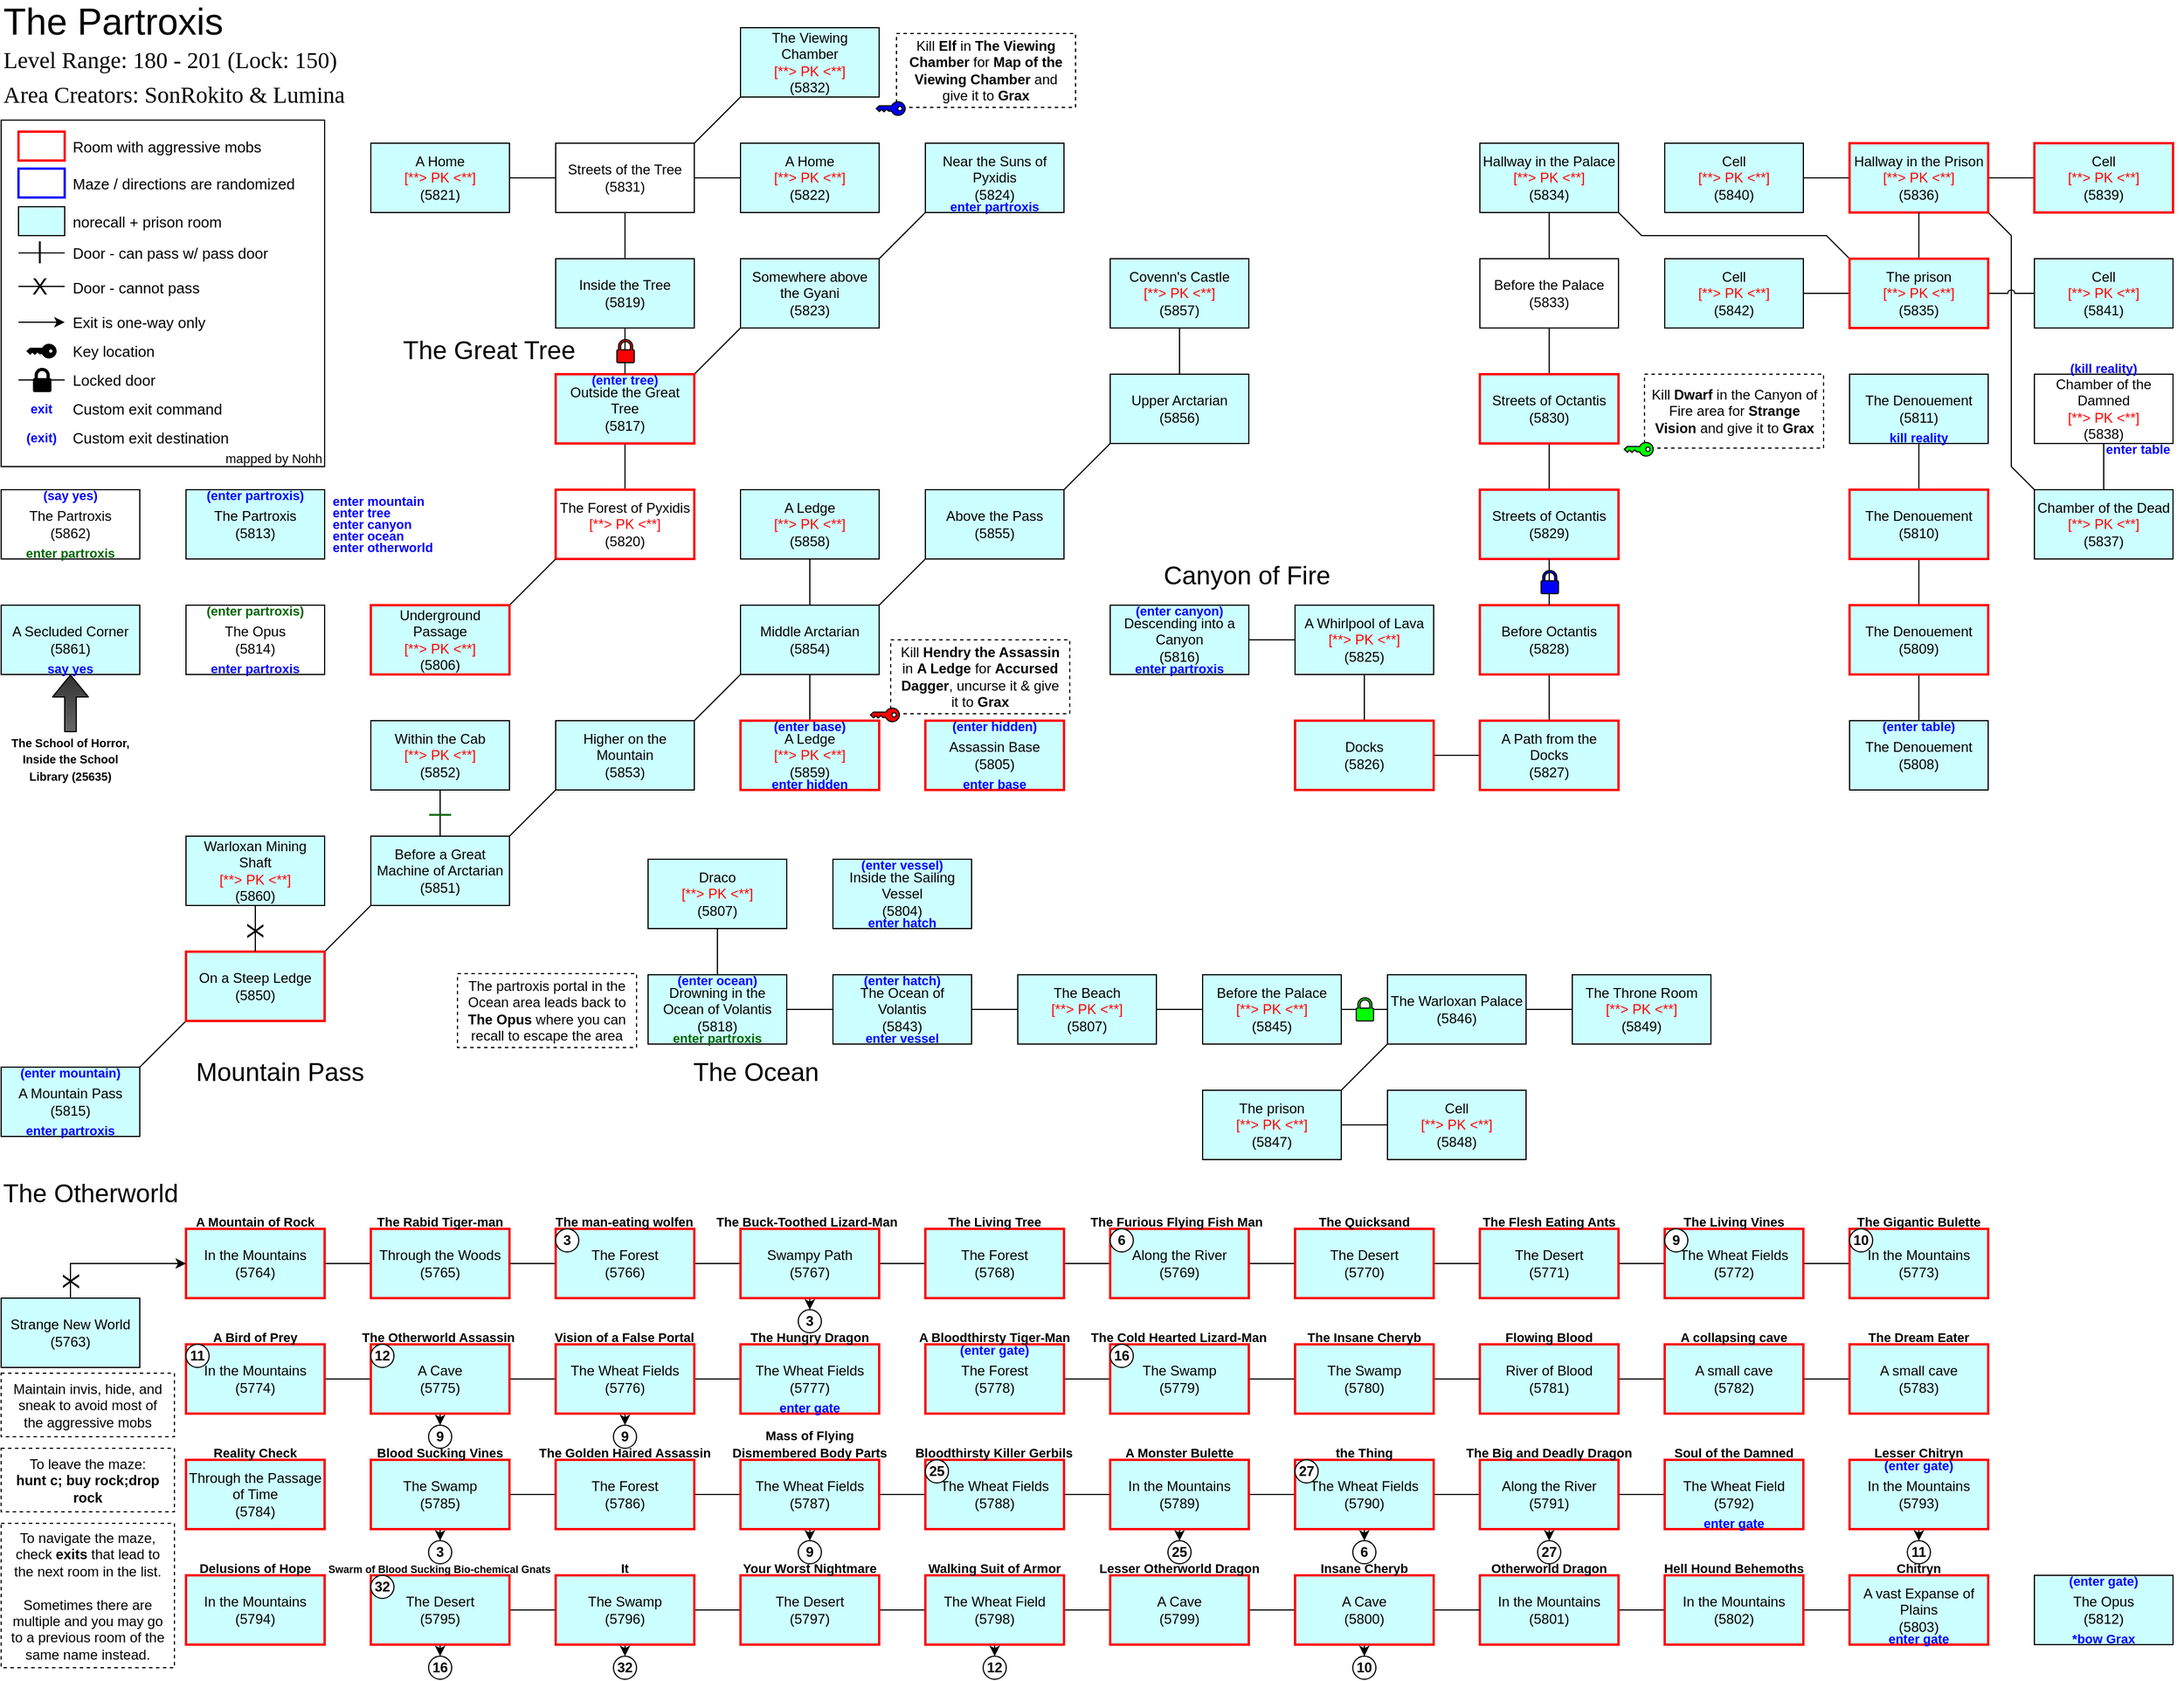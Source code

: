 <mxfile scale="1" border="10">
    <diagram id="X3sNGoU-8sC0jHC4KcqI" name="Page-1">
        <mxGraphModel dx="7014" dy="2739" grid="1" gridSize="5" guides="1" tooltips="1" connect="1" arrows="1" fold="1" page="1" pageScale="1" pageWidth="5300" pageHeight="1600" math="0" shadow="0">
            <root>
                <mxCell id="0"/>
                <mxCell id="1" parent="0"/>
                <mxCell id="309" value="&lt;div style=&quot;font-size: 32px&quot;&gt;The Partroxis&lt;/div&gt;" style="text;html=1;strokeColor=none;fillColor=none;align=left;verticalAlign=middle;whiteSpace=wrap;rounded=0;fontSize=32;fontColor=#000000;" parent="1" vertex="1">
                    <mxGeometry x="-240" y="-180" width="315" height="30" as="geometry"/>
                </mxCell>
                <mxCell id="310" value="&lt;font style=&quot;font-size: 20px&quot; face=&quot;Tahoma&quot;&gt;Level Range: 180 - 201 (Lock: 150)&lt;/font&gt;" style="text;html=1;strokeColor=none;fillColor=none;align=left;verticalAlign=middle;whiteSpace=wrap;rounded=0;" parent="1" vertex="1">
                    <mxGeometry x="-240" y="-143" width="325" height="20" as="geometry"/>
                </mxCell>
                <mxCell id="311" value="&lt;font style=&quot;font-size: 20px&quot; face=&quot;Tahoma&quot;&gt;Area Creators: SonRokito &amp;amp; Lumina&lt;/font&gt;" style="text;html=1;strokeColor=none;fillColor=none;align=left;verticalAlign=middle;whiteSpace=wrap;rounded=0;" parent="1" vertex="1">
                    <mxGeometry x="-240" y="-113" width="335" height="20" as="geometry"/>
                </mxCell>
                <mxCell id="325" value="" style="rounded=0;whiteSpace=wrap;html=1;fontSize=13;strokeWidth=1;fillColor=default;" parent="1" vertex="1">
                    <mxGeometry x="-240" y="-80" width="280" height="300" as="geometry"/>
                </mxCell>
                <mxCell id="326" value="" style="rounded=0;whiteSpace=wrap;html=1;fontSize=13;strokeWidth=2;fillColor=#FFFFFF;strokeColor=#FF0000;container=0;" parent="1" vertex="1">
                    <mxGeometry x="-225" y="-70" width="40" height="25" as="geometry"/>
                </mxCell>
                <mxCell id="327" value="" style="endArrow=none;html=1;rounded=0;shadow=0;sketch=0;fontSize=13;jumpStyle=none;jumpSize=6;verticalAlign=middle;horizontal=1;endFill=0;fillColor=none;gradientColor=none;strokeColor=#000000;" parent="1" edge="1">
                    <mxGeometry relative="1" as="geometry">
                        <mxPoint x="-225" y="35" as="sourcePoint"/>
                        <mxPoint x="-185" y="35" as="targetPoint"/>
                    </mxGeometry>
                </mxCell>
                <mxCell id="328" value="&lt;div style=&quot;font-size: 20px;&quot;&gt;|&lt;/div&gt;" style="edgeLabel;resizable=0;html=1;align=center;verticalAlign=middle;fontSize=20;strokeColor=#630000;strokeWidth=1;fillColor=#FF0000;gradientColor=none;horizontal=1;labelBackgroundColor=none;direction=south;rotation=0;container=0;" parent="327" connectable="0" vertex="1">
                    <mxGeometry relative="1" as="geometry">
                        <mxPoint x="-2" y="-3" as="offset"/>
                    </mxGeometry>
                </mxCell>
                <mxCell id="329" value="" style="endArrow=none;html=1;rounded=0;shadow=0;sketch=0;fontSize=13;jumpStyle=none;jumpSize=6;verticalAlign=middle;horizontal=1;endFill=0;fillColor=none;gradientColor=none;strokeColor=#000000;" parent="1" edge="1">
                    <mxGeometry relative="1" as="geometry">
                        <mxPoint x="-225" y="64" as="sourcePoint"/>
                        <mxPoint x="-185" y="64" as="targetPoint"/>
                    </mxGeometry>
                </mxCell>
                <mxCell id="330" value="&lt;div style=&quot;font-size: 20px&quot;&gt;X&lt;/div&gt;" style="edgeLabel;resizable=0;html=1;align=center;verticalAlign=middle;fontSize=20;strokeColor=#630000;strokeWidth=1;fillColor=#FF0000;gradientColor=none;horizontal=1;labelBackgroundColor=none;direction=south;rotation=0;container=0;" parent="329" connectable="0" vertex="1">
                    <mxGeometry relative="1" as="geometry">
                        <mxPoint x="-2" y="-1" as="offset"/>
                    </mxGeometry>
                </mxCell>
                <mxCell id="331" value="" style="endArrow=classic;html=1;fontSize=13;strokeColor=#000000;fillColor=none;gradientColor=none;endFill=1;" parent="1" edge="1">
                    <mxGeometry width="50" height="50" relative="1" as="geometry">
                        <mxPoint x="-225" y="95" as="sourcePoint"/>
                        <mxPoint x="-185" y="95" as="targetPoint"/>
                    </mxGeometry>
                </mxCell>
                <mxCell id="332" value="Room with aggressive mobs" style="text;html=1;strokeColor=none;fillColor=none;align=left;verticalAlign=middle;whiteSpace=wrap;rounded=0;fontSize=13;container=0;" parent="1" vertex="1">
                    <mxGeometry x="-180" y="-67.5" width="210" height="20" as="geometry"/>
                </mxCell>
                <mxCell id="333" value="Door - can pass w/ pass door" style="text;html=1;strokeColor=none;fillColor=none;align=left;verticalAlign=middle;whiteSpace=wrap;rounded=0;fontSize=13;container=0;" parent="1" vertex="1">
                    <mxGeometry x="-180" y="25" width="210" height="20" as="geometry"/>
                </mxCell>
                <mxCell id="334" value="Door - cannot pass" style="text;html=1;strokeColor=none;fillColor=none;align=left;verticalAlign=middle;whiteSpace=wrap;rounded=0;fontSize=13;container=0;" parent="1" vertex="1">
                    <mxGeometry x="-180" y="55" width="210" height="20" as="geometry"/>
                </mxCell>
                <mxCell id="335" value="Exit is one-way only" style="text;html=1;strokeColor=none;fillColor=none;align=left;verticalAlign=middle;whiteSpace=wrap;rounded=0;fontSize=13;container=0;" parent="1" vertex="1">
                    <mxGeometry x="-180" y="85" width="210" height="20" as="geometry"/>
                </mxCell>
                <mxCell id="338" value="" style="rounded=0;whiteSpace=wrap;html=1;fontSize=13;strokeWidth=2;fillColor=#FFFFFF;strokeColor=#0000FF;container=0;" parent="1" vertex="1">
                    <mxGeometry x="-225" y="-38" width="40" height="25" as="geometry"/>
                </mxCell>
                <mxCell id="339" value="Maze / directions are randomized" style="text;html=1;strokeColor=none;fillColor=none;align=left;verticalAlign=middle;whiteSpace=wrap;rounded=0;fontSize=13;container=0;" parent="1" vertex="1">
                    <mxGeometry x="-180" y="-35.5" width="210" height="20" as="geometry"/>
                </mxCell>
                <mxCell id="340" value="" style="sketch=0;pointerEvents=1;shadow=0;dashed=0;html=1;labelPosition=center;verticalLabelPosition=bottom;verticalAlign=top;outlineConnect=0;align=center;shape=mxgraph.office.security.key_permissions;strokeWidth=1;direction=south;strokeColor=#000000;fillColor=#000000;" parent="1" vertex="1">
                    <mxGeometry x="-217.505" y="114.115" width="25" height="11.79" as="geometry"/>
                </mxCell>
                <mxCell id="341" value="Key location" style="text;html=1;strokeColor=none;fillColor=none;align=left;verticalAlign=middle;whiteSpace=wrap;rounded=0;fontSize=13;container=0;" parent="1" vertex="1">
                    <mxGeometry x="-180" y="110" width="210" height="20" as="geometry"/>
                </mxCell>
                <mxCell id="343" value="" style="endArrow=none;html=1;rounded=0;shadow=0;sketch=0;strokeColor=default;jumpStyle=none;endFill=0;fontFamily=Helvetica;fontColor=#000000;" parent="1" edge="1">
                    <mxGeometry relative="1" as="geometry">
                        <mxPoint x="-225" y="145" as="sourcePoint"/>
                        <mxPoint x="-185" y="145" as="targetPoint"/>
                    </mxGeometry>
                </mxCell>
                <mxCell id="344" value="" style="shape=mxgraph.office.security.lock_protected;html=1;outlineConnect=0;strokeColor=default;strokeWidth=1;fillColor=#000000;fontFamily=Helvetica;fontColor=#000000;" parent="343" vertex="1">
                    <mxGeometry width="15" height="20" relative="1" as="geometry">
                        <mxPoint x="-7" y="-10" as="offset"/>
                    </mxGeometry>
                </mxCell>
                <mxCell id="345" value="Locked door" style="text;html=1;strokeColor=none;fillColor=none;align=left;verticalAlign=middle;whiteSpace=wrap;rounded=0;fontSize=13;container=0;" parent="1" vertex="1">
                    <mxGeometry x="-180" y="135" width="210" height="20" as="geometry"/>
                </mxCell>
                <mxCell id="346" value="&lt;font style=&quot;font-size: 11px&quot; color=&quot;#0000ff&quot;&gt;&lt;b&gt;exit&lt;/b&gt;&lt;/font&gt;" style="text;html=1;strokeColor=none;fillColor=none;align=center;verticalAlign=middle;whiteSpace=wrap;rounded=0;" parent="1" vertex="1">
                    <mxGeometry x="-225" y="162.5" width="40" height="15" as="geometry"/>
                </mxCell>
                <mxCell id="347" value="Custom exit command" style="text;html=1;strokeColor=none;fillColor=none;align=left;verticalAlign=middle;whiteSpace=wrap;rounded=0;fontSize=13;container=0;" parent="1" vertex="1">
                    <mxGeometry x="-180" y="160" width="210" height="20" as="geometry"/>
                </mxCell>
                <mxCell id="348" value="&lt;font style=&quot;font-size: 11px&quot; color=&quot;#0000ff&quot;&gt;&lt;b&gt;(exit)&lt;/b&gt;&lt;/font&gt;" style="text;html=1;strokeColor=none;fillColor=none;align=center;verticalAlign=middle;whiteSpace=wrap;rounded=0;" parent="1" vertex="1">
                    <mxGeometry x="-225" y="187.5" width="40" height="15" as="geometry"/>
                </mxCell>
                <mxCell id="349" value="Custom exit destination" style="text;html=1;strokeColor=none;fillColor=none;align=left;verticalAlign=middle;whiteSpace=wrap;rounded=0;fontSize=13;container=0;" parent="1" vertex="1">
                    <mxGeometry x="-180" y="185" width="210" height="20" as="geometry"/>
                </mxCell>
                <object label="%name%&lt;font color=&quot;#ff0000&quot;&gt;%pk%&lt;/font&gt;&lt;br&gt;(%room%)" placeholders="1" name="The Partroxis" room="5862" tags="nomobs" pk="" healrate="100" manarate="100" sector="Inside" id="351">
                    <mxCell style="rounded=0;whiteSpace=wrap;html=1;" parent="1" vertex="1">
                        <mxGeometry x="-240" y="240.0" width="120" height="60" as="geometry"/>
                    </mxCell>
                </object>
                <object label="%name%&lt;font color=&quot;#ff0000&quot;&gt;%pk%&lt;/font&gt;&lt;br&gt;(%room%)" placeholders="1" name="The Opus" room="5814" tags="nomobs safe prison" pk="" healrate="100" manarate="100" sector="Inside" id="354">
                    <mxCell style="rounded=0;whiteSpace=wrap;html=1;" parent="1" vertex="1">
                        <mxGeometry x="-79.99" y="340.0" width="120" height="60" as="geometry"/>
                    </mxCell>
                </object>
                <object label="%name%&lt;font color=&quot;#ff0000&quot;&gt;%pk%&lt;/font&gt;&lt;br&gt;(%room%)" placeholders="1" name="The Partroxis" room="5813" tags="nomobs norecall prison" pk="" healrate="100" manarate="100" sector="Inside" id="356">
                    <mxCell style="rounded=0;whiteSpace=wrap;html=1;fillColor=#CCFFFF;" parent="1" vertex="1">
                        <mxGeometry x="-79.98" y="240.0" width="120" height="60" as="geometry"/>
                    </mxCell>
                </object>
                <mxCell id="579" value="" style="rounded=0;whiteSpace=wrap;html=1;fontSize=13;strokeWidth=1;fillColor=#CCFFFF;strokeColor=#000000;container=0;" parent="1" vertex="1">
                    <mxGeometry x="-225" y="-5" width="40" height="25" as="geometry"/>
                </mxCell>
                <mxCell id="580" value="norecall + prison room" style="text;html=1;strokeColor=none;fillColor=none;align=left;verticalAlign=middle;whiteSpace=wrap;rounded=0;fontSize=13;container=0;" parent="1" vertex="1">
                    <mxGeometry x="-180" y="-2.5" width="210" height="20" as="geometry"/>
                </mxCell>
                <mxCell id="603" value="mapped by Nohh" style="text;html=1;strokeColor=none;fillColor=none;align=right;verticalAlign=middle;whiteSpace=wrap;rounded=0;fontSize=11;fontStyle=0;fontFamily=Helvetica;" parent="1" vertex="1">
                    <mxGeometry x="-69" y="206" width="109" height="14" as="geometry"/>
                </mxCell>
                <mxCell id="604" value="&lt;font style=&quot;font-size: 11px&quot; color=&quot;#006600&quot;&gt;&lt;b&gt;enter partroxis&lt;/b&gt;&lt;/font&gt;" style="text;html=1;strokeColor=none;fillColor=none;align=center;verticalAlign=middle;whiteSpace=wrap;rounded=0;" parent="1" vertex="1">
                    <mxGeometry x="-240" y="290" width="120" height="10" as="geometry"/>
                </mxCell>
                <mxCell id="605" value="&lt;font style=&quot;font-size: 11px&quot; color=&quot;#0000ff&quot;&gt;&lt;b&gt;enter partroxis&lt;/b&gt;&lt;/font&gt;" style="text;html=1;strokeColor=none;fillColor=none;align=center;verticalAlign=middle;whiteSpace=wrap;rounded=0;" parent="1" vertex="1">
                    <mxGeometry x="-80" y="390" width="120" height="10" as="geometry"/>
                </mxCell>
                <mxCell id="609" value="&lt;font style=&quot;font-size: 11px&quot; color=&quot;#006600&quot;&gt;&lt;b&gt;(enter partroxis)&lt;/b&gt;&lt;/font&gt;" style="text;html=1;strokeColor=none;fillColor=none;align=center;verticalAlign=middle;whiteSpace=wrap;rounded=0;" parent="1" vertex="1">
                    <mxGeometry x="-80" y="340" width="120" height="10" as="geometry"/>
                </mxCell>
                <mxCell id="610" value="&lt;font style=&quot;font-size: 11px&quot; color=&quot;#0000ff&quot;&gt;&lt;b&gt;(enter partroxis)&lt;/b&gt;&lt;/font&gt;" style="text;html=1;strokeColor=none;fillColor=none;align=center;verticalAlign=middle;whiteSpace=wrap;rounded=0;" parent="1" vertex="1">
                    <mxGeometry x="-79.99" y="240" width="120" height="10" as="geometry"/>
                </mxCell>
                <object label="%name%&lt;font color=&quot;#ff0000&quot;&gt;%pk%&lt;/font&gt;&lt;br&gt;(%room%)" placeholders="1" name="A Secluded Corner" room="5861" tags="nomobs safe norecall prison" pk="" healrate="100" manarate="100" sector="Inside" id="611">
                    <mxCell style="rounded=0;whiteSpace=wrap;html=1;fillColor=#CCFFFF;" parent="1" vertex="1">
                        <mxGeometry x="-240" y="340.0" width="120" height="60" as="geometry"/>
                    </mxCell>
                </object>
                <mxCell id="612" value="&lt;font style=&quot;font-size: 11px&quot; color=&quot;#0000ff&quot;&gt;&lt;b&gt;say yes&lt;/b&gt;&lt;/font&gt;" style="text;html=1;strokeColor=none;fillColor=none;align=center;verticalAlign=middle;whiteSpace=wrap;rounded=0;" parent="1" vertex="1">
                    <mxGeometry x="-240" y="390" width="120" height="10" as="geometry"/>
                </mxCell>
                <mxCell id="613" value="&lt;b&gt;&lt;font style=&quot;font-size: 10px&quot;&gt;The School of Horror, Inside the School Library (25635)&lt;/font&gt;&lt;/b&gt;" style="text;html=1;strokeColor=none;fillColor=none;align=center;verticalAlign=middle;whiteSpace=wrap;rounded=0;" parent="1" vertex="1">
                    <mxGeometry x="-240" y="450" width="120" height="45" as="geometry"/>
                </mxCell>
                <mxCell id="614" value="" style="endArrow=classic;html=1;exitX=0.5;exitY=0;exitDx=0;exitDy=0;shape=flexArrow;fillColor=#333333;gradientColor=#666666;edgeStyle=elbowEdgeStyle;entryX=0.5;entryY=1;entryDx=0;entryDy=0;" parent="1" source="613" target="611" edge="1">
                    <mxGeometry width="50" height="50" relative="1" as="geometry">
                        <mxPoint x="80" y="904" as="sourcePoint"/>
                        <mxPoint x="-95" y="425" as="targetPoint"/>
                        <Array as="points">
                            <mxPoint x="-180" y="450"/>
                            <mxPoint x="-20" y="445"/>
                        </Array>
                    </mxGeometry>
                </mxCell>
                <mxCell id="615" value="&lt;font style=&quot;font-size: 11px&quot; color=&quot;#0000ff&quot;&gt;&lt;b&gt;(say yes)&lt;/b&gt;&lt;/font&gt;" style="text;html=1;strokeColor=none;fillColor=none;align=center;verticalAlign=middle;whiteSpace=wrap;rounded=0;" parent="1" vertex="1">
                    <mxGeometry x="-240" y="240" width="120" height="10" as="geometry"/>
                </mxCell>
                <mxCell id="616" value="&lt;font style=&quot;font-size: 11px&quot; color=&quot;#0000ff&quot;&gt;&lt;b&gt;enter otherworld&lt;br&gt;&lt;/b&gt;&lt;/font&gt;" style="text;html=1;strokeColor=none;fillColor=none;align=left;verticalAlign=middle;whiteSpace=wrap;rounded=0;" parent="1" vertex="1">
                    <mxGeometry x="45.02" y="285" width="105" height="10" as="geometry"/>
                </mxCell>
                <mxCell id="617" value="&lt;font style=&quot;font-size: 11px&quot; color=&quot;#0000ff&quot;&gt;&lt;b&gt;enter ocean&lt;br&gt;&lt;/b&gt;&lt;/font&gt;" style="text;html=1;strokeColor=none;fillColor=none;align=left;verticalAlign=middle;whiteSpace=wrap;rounded=0;" parent="1" vertex="1">
                    <mxGeometry x="45.02" y="275" width="95" height="10" as="geometry"/>
                </mxCell>
                <mxCell id="618" value="&lt;font style=&quot;font-size: 11px&quot; color=&quot;#0000ff&quot;&gt;&lt;b&gt;enter tree&lt;br&gt;&lt;/b&gt;&lt;/font&gt;" style="text;html=1;strokeColor=none;fillColor=none;align=left;verticalAlign=middle;whiteSpace=wrap;rounded=0;" parent="1" vertex="1">
                    <mxGeometry x="45.02" y="255" width="95" height="10" as="geometry"/>
                </mxCell>
                <mxCell id="619" value="&lt;font style=&quot;font-size: 11px&quot; color=&quot;#0000ff&quot;&gt;&lt;b&gt;enter canyon&lt;br&gt;&lt;/b&gt;&lt;/font&gt;" style="text;html=1;strokeColor=none;fillColor=none;align=left;verticalAlign=middle;whiteSpace=wrap;rounded=0;" parent="1" vertex="1">
                    <mxGeometry x="45.02" y="265" width="95" height="10" as="geometry"/>
                </mxCell>
                <mxCell id="620" value="&lt;font style=&quot;font-size: 11px&quot; color=&quot;#0000ff&quot;&gt;&lt;b&gt;enter mountain&lt;br&gt;&lt;/b&gt;&lt;/font&gt;" style="text;html=1;strokeColor=none;fillColor=none;align=left;verticalAlign=middle;whiteSpace=wrap;rounded=0;" parent="1" vertex="1">
                    <mxGeometry x="45.02" y="245" width="95" height="10" as="geometry"/>
                </mxCell>
                <object label="%name%&lt;font color=&quot;#ff0000&quot;&gt;%pk%&lt;/font&gt;&lt;br&gt;(%room%)" placeholders="1" name="A Mountain Pass" room="5815" tags="norecall prison" pk="" healrate="100" manarate="100" sector="Inside" id="621">
                    <mxCell style="rounded=0;whiteSpace=wrap;html=1;fillColor=#CCFFFF;strokeWidth=1;" parent="1" vertex="1">
                        <mxGeometry x="-240.01" y="740.0" width="120" height="60" as="geometry"/>
                    </mxCell>
                </object>
                <mxCell id="624" style="edgeStyle=none;html=1;exitX=1;exitY=0;exitDx=0;exitDy=0;entryX=0;entryY=1;entryDx=0;entryDy=0;fontSize=10;fontColor=#006600;rounded=0;endArrow=none;endFill=0;" parent="1" source="621" target="623" edge="1">
                    <mxGeometry relative="1" as="geometry"/>
                </mxCell>
                <mxCell id="622" value="&lt;font style=&quot;font-size: 11px&quot; color=&quot;#0000ff&quot;&gt;&lt;b&gt;(enter mountain)&lt;/b&gt;&lt;/font&gt;" style="text;html=1;strokeColor=none;fillColor=none;align=center;verticalAlign=middle;whiteSpace=wrap;rounded=0;" parent="1" vertex="1">
                    <mxGeometry x="-240.01" y="740" width="120" height="10" as="geometry"/>
                </mxCell>
                <mxCell id="630" style="edgeStyle=none;rounded=0;html=1;exitX=1;exitY=0;exitDx=0;exitDy=0;entryX=0;entryY=1;entryDx=0;entryDy=0;fontSize=10;fontColor=#006600;endArrow=none;endFill=0;" parent="1" source="623" target="629" edge="1">
                    <mxGeometry relative="1" as="geometry"/>
                </mxCell>
                <object label="%name%&lt;font color=&quot;#ff0000&quot;&gt;%pk%&lt;/font&gt;&lt;br&gt;(%room%)" placeholders="1" name="On a Steep Ledge" room="5850" tags="norecall prison" pk="" healrate="100" manarate="100" sector="Inside" id="623">
                    <mxCell style="rounded=0;whiteSpace=wrap;html=1;fillColor=#CCFFFF;strokeWidth=2;strokeColor=#FF0000;" parent="1" vertex="1">
                        <mxGeometry x="-80" y="640.0" width="120" height="60" as="geometry"/>
                    </mxCell>
                </object>
                <object label="%name%&lt;font color=&quot;#ff0000&quot;&gt;%pk%&lt;/font&gt;&lt;br&gt;(%room%)" placeholders="1" name="Warloxan Mining Shaft" room="5860" tags="norecall prison pk" pk="&#10;[**&gt; PK &lt;**]" healrate="100" manarate="100" sector="Inside" id="626">
                    <mxCell style="rounded=0;whiteSpace=wrap;html=1;fillColor=#CCFFFF;" parent="1" vertex="1">
                        <mxGeometry x="-80" y="540.0" width="120" height="60" as="geometry"/>
                    </mxCell>
                </object>
                <mxCell id="627" value="" style="endArrow=none;html=1;rounded=0;shadow=0;sketch=0;fontSize=13;strokeColor=default;jumpStyle=none;jumpSize=6;verticalAlign=middle;horizontal=1;endFill=0;entryX=0.5;entryY=1;entryDx=0;entryDy=0;exitX=0.5;exitY=0;exitDx=0;exitDy=0;" parent="1" source="623" target="626" edge="1">
                    <mxGeometry relative="1" as="geometry">
                        <mxPoint x="-725" y="595.45" as="sourcePoint"/>
                        <mxPoint x="-620.0" y="595" as="targetPoint"/>
                    </mxGeometry>
                </mxCell>
                <mxCell id="628" value="&lt;div style=&quot;font-size: 20px&quot;&gt;X&lt;/div&gt;" style="edgeLabel;resizable=0;html=1;align=center;verticalAlign=middle;fontSize=20;strokeColor=#630000;strokeWidth=1;fillColor=#FF0000;gradientColor=none;horizontal=1;labelBackgroundColor=none;direction=south;rotation=90;" parent="627" connectable="0" vertex="1">
                    <mxGeometry relative="1" as="geometry">
                        <mxPoint x="1" y="1" as="offset"/>
                    </mxGeometry>
                </mxCell>
                <mxCell id="635" style="edgeStyle=none;rounded=0;html=1;exitX=1;exitY=0;exitDx=0;exitDy=0;entryX=0;entryY=1;entryDx=0;entryDy=0;fontSize=10;fontColor=#006600;endArrow=none;endFill=0;" parent="1" source="629" target="634" edge="1">
                    <mxGeometry relative="1" as="geometry"/>
                </mxCell>
                <object label="%name%&lt;font color=&quot;#ff0000&quot;&gt;%pk%&lt;/font&gt;&lt;br&gt;(%room%)" placeholders="1" name="Before a Great Machine of Arctarian" room="5851" tags="norecall prison" pk="" healrate="100" manarate="100" sector="Inside" id="629">
                    <mxCell style="rounded=0;whiteSpace=wrap;html=1;fillColor=#CCFFFF;" parent="1" vertex="1">
                        <mxGeometry x="80" y="540.0" width="120" height="60" as="geometry"/>
                    </mxCell>
                </object>
                <object label="%name%&lt;font color=&quot;#ff0000&quot;&gt;%pk%&lt;/font&gt;&lt;br&gt;(%room%)" placeholders="1" name="Within the Cab" room="5852" tags="norecall prison pk" pk="&#10;[**&gt; PK &lt;**]" healrate="100" manarate="100" sector="Inside" id="631">
                    <mxCell style="rounded=0;whiteSpace=wrap;html=1;fillColor=#CCFFFF;" parent="1" vertex="1">
                        <mxGeometry x="80" y="440.0" width="120" height="60" as="geometry"/>
                    </mxCell>
                </object>
                <mxCell id="632" value="" style="endArrow=none;html=1;rounded=0;shadow=0;sketch=0;fontSize=13;strokeColor=default;jumpStyle=none;jumpSize=6;verticalAlign=middle;horizontal=1;endFill=0;fontColor=#006600;entryX=0.5;entryY=1;entryDx=0;entryDy=0;exitX=0.5;exitY=0;exitDx=0;exitDy=0;" parent="1" source="629" target="631" edge="1">
                    <mxGeometry relative="1" as="geometry">
                        <mxPoint x="3" y="560" as="sourcePoint"/>
                        <mxPoint x="3" y="520" as="targetPoint"/>
                    </mxGeometry>
                </mxCell>
                <mxCell id="633" value="&lt;div style=&quot;font-size: 20px;&quot;&gt;|&lt;/div&gt;" style="edgeLabel;resizable=0;html=1;align=center;verticalAlign=middle;fontSize=20;strokeColor=#630000;strokeWidth=1;fillColor=#FF0000;gradientColor=none;horizontal=1;labelBackgroundColor=none;direction=south;rotation=-90;fontColor=#006600;" parent="632" connectable="0" vertex="1">
                    <mxGeometry relative="1" as="geometry">
                        <mxPoint x="-3" y="2" as="offset"/>
                    </mxGeometry>
                </mxCell>
                <mxCell id="637" style="edgeStyle=none;rounded=0;html=1;exitX=1;exitY=0;exitDx=0;exitDy=0;entryX=0;entryY=1;entryDx=0;entryDy=0;fontSize=10;fontColor=#006600;endArrow=none;endFill=0;" parent="1" source="634" target="636" edge="1">
                    <mxGeometry relative="1" as="geometry"/>
                </mxCell>
                <object label="%name%&lt;font color=&quot;#ff0000&quot;&gt;%pk%&lt;/font&gt;&lt;br&gt;(%room%)" placeholders="1" name="Higher on the Mountain" room="5853" tags="norecall prison" pk="" healrate="100" manarate="100" sector="Inside" id="634">
                    <mxCell style="rounded=0;whiteSpace=wrap;html=1;fillColor=#CCFFFF;" parent="1" vertex="1">
                        <mxGeometry x="240" y="440.0" width="120" height="60" as="geometry"/>
                    </mxCell>
                </object>
                <mxCell id="639" style="edgeStyle=none;rounded=0;html=1;exitX=0.5;exitY=0;exitDx=0;exitDy=0;entryX=0.5;entryY=1;entryDx=0;entryDy=0;fontSize=10;fontColor=#006600;endArrow=none;endFill=0;" parent="1" source="636" target="638" edge="1">
                    <mxGeometry relative="1" as="geometry"/>
                </mxCell>
                <mxCell id="643" style="edgeStyle=none;rounded=0;html=1;exitX=1;exitY=0;exitDx=0;exitDy=0;entryX=0;entryY=1;entryDx=0;entryDy=0;fontSize=10;fontColor=#006600;endArrow=none;endFill=0;" parent="1" source="636" target="642" edge="1">
                    <mxGeometry relative="1" as="geometry"/>
                </mxCell>
                <object label="%name%&lt;font color=&quot;#ff0000&quot;&gt;%pk%&lt;/font&gt;&lt;br&gt;(%room%)" placeholders="1" name="Middle Arctarian" room="5854" tags="norecall prison" pk="" healrate="100" manarate="100" sector="Inside" id="636">
                    <mxCell style="rounded=0;whiteSpace=wrap;html=1;fillColor=#CCFFFF;" parent="1" vertex="1">
                        <mxGeometry x="400" y="340.0" width="120" height="60" as="geometry"/>
                    </mxCell>
                </object>
                <object label="%name%&lt;font color=&quot;#ff0000&quot;&gt;%pk%&lt;/font&gt;&lt;br&gt;(%room%)" placeholders="1" name="A Ledge" room="5858" tags="norecall prison pk" pk="&#10;[**&gt; PK &lt;**]" healrate="100" manarate="100" sector="Inside" id="638">
                    <mxCell style="rounded=0;whiteSpace=wrap;html=1;fillColor=#CCFFFF;" parent="1" vertex="1">
                        <mxGeometry x="400" y="240.0" width="120" height="60" as="geometry"/>
                    </mxCell>
                </object>
                <mxCell id="641" style="edgeStyle=none;rounded=0;html=1;exitX=0.5;exitY=0;exitDx=0;exitDy=0;entryX=0.5;entryY=1;entryDx=0;entryDy=0;fontSize=10;fontColor=#006600;endArrow=none;endFill=0;" parent="1" source="640" target="636" edge="1">
                    <mxGeometry relative="1" as="geometry">
                        <mxPoint x="460" y="440" as="sourcePoint"/>
                    </mxGeometry>
                </mxCell>
                <object label="%name%&lt;font color=&quot;#ff0000&quot;&gt;%pk%&lt;/font&gt;&lt;br&gt;(%room%)" placeholders="1" name="A Ledge" room="5859" tags="norecall prison pk" pk="&#10;[**&gt; PK &lt;**]" healrate="100" manarate="100" sector="Inside" id="640">
                    <mxCell style="rounded=0;whiteSpace=wrap;html=1;fillColor=#CCFFFF;strokeColor=#FF0000;strokeWidth=2;" parent="1" vertex="1">
                        <mxGeometry x="400" y="440.0" width="120" height="60" as="geometry"/>
                    </mxCell>
                </object>
                <mxCell id="645" style="edgeStyle=none;rounded=0;html=1;exitX=1;exitY=0;exitDx=0;exitDy=0;entryX=0;entryY=1;entryDx=0;entryDy=0;fontSize=10;fontColor=#006600;endArrow=none;endFill=0;" parent="1" source="642" target="644" edge="1">
                    <mxGeometry relative="1" as="geometry"/>
                </mxCell>
                <object label="%name%&lt;font color=&quot;#ff0000&quot;&gt;%pk%&lt;/font&gt;&lt;br&gt;(%room%)" placeholders="1" name="Above the Pass" room="5855" tags="norecall prison" pk="" healrate="100" manarate="100" sector="Inside" id="642">
                    <mxCell style="rounded=0;whiteSpace=wrap;html=1;fillColor=#CCFFFF;" parent="1" vertex="1">
                        <mxGeometry x="560" y="240.0" width="120" height="60" as="geometry"/>
                    </mxCell>
                </object>
                <mxCell id="647" style="edgeStyle=none;rounded=0;html=1;exitX=0.5;exitY=0;exitDx=0;exitDy=0;entryX=0.5;entryY=1;entryDx=0;entryDy=0;fontSize=10;fontColor=#006600;endArrow=none;endFill=0;" parent="1" source="644" target="646" edge="1">
                    <mxGeometry relative="1" as="geometry"/>
                </mxCell>
                <object label="%name%&lt;font color=&quot;#ff0000&quot;&gt;%pk%&lt;/font&gt;&lt;br&gt;(%room%)" placeholders="1" name="Upper Arctarian" room="5856" tags="norecall prison" pk="" healrate="100" manarate="100" sector="Inside" id="644">
                    <mxCell style="rounded=0;whiteSpace=wrap;html=1;fillColor=#CCFFFF;" parent="1" vertex="1">
                        <mxGeometry x="720" y="140.0" width="120" height="60" as="geometry"/>
                    </mxCell>
                </object>
                <object label="%name%&lt;font color=&quot;#ff0000&quot;&gt;%pk%&lt;/font&gt;&lt;br&gt;(%room%)" placeholders="1" name="Covenn's Castle" room="5857" tags="norecall prison pk" pk="&#10;[**&gt; PK &lt;**]" healrate="100" manarate="100" sector="Inside" id="646">
                    <mxCell style="rounded=0;whiteSpace=wrap;html=1;fillColor=#CCFFFF;" parent="1" vertex="1">
                        <mxGeometry x="720" y="40.0" width="120" height="60" as="geometry"/>
                    </mxCell>
                </object>
                <mxCell id="648" value="&lt;font style=&quot;font-size: 11px&quot; color=&quot;#0000ff&quot;&gt;&lt;b&gt;enter partroxis&lt;/b&gt;&lt;/font&gt;" style="text;html=1;strokeColor=none;fillColor=none;align=center;verticalAlign=middle;whiteSpace=wrap;rounded=0;" parent="1" vertex="1">
                    <mxGeometry x="-240" y="790" width="120" height="10" as="geometry"/>
                </mxCell>
                <mxCell id="662" style="edgeStyle=none;rounded=0;html=1;exitX=0.5;exitY=1;exitDx=0;exitDy=0;entryX=0.5;entryY=0;entryDx=0;entryDy=0;fontSize=10;fontColor=#006600;endArrow=none;endFill=0;" parent="1" source="649" target="661" edge="1">
                    <mxGeometry relative="1" as="geometry"/>
                </mxCell>
                <mxCell id="666" style="edgeStyle=none;rounded=0;html=1;exitX=1;exitY=0;exitDx=0;exitDy=0;entryX=0;entryY=1;entryDx=0;entryDy=0;fontSize=10;fontColor=#006600;endArrow=none;endFill=0;" parent="1" source="649" target="665" edge="1">
                    <mxGeometry relative="1" as="geometry"/>
                </mxCell>
                <object label="%name%&lt;font color=&quot;#ff0000&quot;&gt;%pk%&lt;/font&gt;&lt;br&gt;(%room%)" placeholders="1" name="Outside the Great Tree" room="5817" tags="norecall prison" pk="" healrate="100" manarate="100" sector="Inside" id="649">
                    <mxCell style="rounded=0;whiteSpace=wrap;html=1;fillColor=#CCFFFF;strokeColor=#FF0000;strokeWidth=2;" parent="1" vertex="1">
                        <mxGeometry x="240" y="140.0" width="120" height="60" as="geometry"/>
                    </mxCell>
                </object>
                <mxCell id="650" value="" style="endArrow=none;html=1;rounded=0;shadow=0;sketch=0;strokeColor=default;jumpStyle=none;exitX=0.5;exitY=0;exitDx=0;exitDy=0;entryX=0.5;entryY=1;entryDx=0;entryDy=0;endFill=0;fontSize=10;fontColor=#006600;" parent="1" source="649" target="652" edge="1">
                    <mxGeometry relative="1" as="geometry">
                        <mxPoint x="-5" y="200" as="sourcePoint"/>
                        <mxPoint x="175" y="200" as="targetPoint"/>
                    </mxGeometry>
                </mxCell>
                <mxCell id="651" value="" style="shape=mxgraph.office.security.lock_protected;html=1;outlineConnect=0;strokeColor=default;strokeWidth=1;fillColor=#FF0000;fontSize=10;fontColor=#006600;" parent="650" vertex="1">
                    <mxGeometry width="15" height="20" relative="1" as="geometry">
                        <mxPoint x="-7" y="-10" as="offset"/>
                    </mxGeometry>
                </mxCell>
                <mxCell id="654" style="edgeStyle=none;rounded=0;html=1;exitX=0.5;exitY=0;exitDx=0;exitDy=0;entryX=0.5;entryY=1;entryDx=0;entryDy=0;fontSize=10;fontColor=#006600;endArrow=none;endFill=0;" parent="1" source="652" target="653" edge="1">
                    <mxGeometry relative="1" as="geometry"/>
                </mxCell>
                <object label="%name%&lt;font color=&quot;#ff0000&quot;&gt;%pk%&lt;/font&gt;&lt;br&gt;(%room%)" placeholders="1" name="Inside the Tree" room="5819" tags="norecall prison" pk="" healrate="100" manarate="100" sector="City" id="652">
                    <mxCell style="rounded=0;whiteSpace=wrap;html=1;fillColor=#CCFFFF;" parent="1" vertex="1">
                        <mxGeometry x="240" y="40.0" width="120" height="60" as="geometry"/>
                    </mxCell>
                </object>
                <mxCell id="656" value="" style="edgeStyle=none;rounded=0;html=1;fontSize=10;fontColor=#006600;endArrow=none;endFill=0;" parent="1" source="653" target="655" edge="1">
                    <mxGeometry relative="1" as="geometry"/>
                </mxCell>
                <mxCell id="658" value="" style="edgeStyle=none;rounded=0;html=1;fontSize=10;fontColor=#006600;endArrow=none;endFill=0;" parent="1" source="653" target="657" edge="1">
                    <mxGeometry relative="1" as="geometry"/>
                </mxCell>
                <mxCell id="660" style="edgeStyle=none;rounded=0;html=1;exitX=1;exitY=0;exitDx=0;exitDy=0;entryX=0;entryY=1;entryDx=0;entryDy=0;fontSize=10;fontColor=#006600;endArrow=none;endFill=0;" parent="1" source="653" target="659" edge="1">
                    <mxGeometry relative="1" as="geometry"/>
                </mxCell>
                <object label="%name%&lt;font color=&quot;#ff0000&quot;&gt;%pk%&lt;/font&gt;&lt;br&gt;(%room%)" placeholders="1" name="Streets of the Tree" room="5831" tags="nomobs prison" pk="" healrate="100" manarate="100" sector="City" id="653">
                    <mxCell style="rounded=0;whiteSpace=wrap;html=1;fillColor=#FFFFFF;" parent="1" vertex="1">
                        <mxGeometry x="240" y="-60.0" width="120" height="60" as="geometry"/>
                    </mxCell>
                </object>
                <object label="%name%&lt;font color=&quot;#ff0000&quot;&gt;%pk%&lt;/font&gt;&lt;br&gt;(%room%)" placeholders="1" name="A Home" room="5821" tags="norecall prison pk" pk="&#10;[**&gt; PK &lt;**]" healrate="100" manarate="100" sector="Inside" id="655">
                    <mxCell style="rounded=0;whiteSpace=wrap;html=1;fillColor=#CCFFFF;" parent="1" vertex="1">
                        <mxGeometry x="80" y="-60.0" width="120" height="60" as="geometry"/>
                    </mxCell>
                </object>
                <object label="%name%&lt;font color=&quot;#ff0000&quot;&gt;%pk%&lt;/font&gt;&lt;br&gt;(%room%)" placeholders="1" name="A Home" room="5822" tags="norecall prison pk" pk="&#10;[**&gt; PK &lt;**]" healrate="100" manarate="100" sector="Inside" id="657">
                    <mxCell style="rounded=0;whiteSpace=wrap;html=1;fillColor=#CCFFFF;" parent="1" vertex="1">
                        <mxGeometry x="400" y="-60.0" width="120" height="60" as="geometry"/>
                    </mxCell>
                </object>
                <object label="%name%&lt;font color=&quot;#ff0000&quot;&gt;%pk%&lt;/font&gt;&lt;br&gt;(%room%)" placeholders="1" name="The Viewing Chamber" room="5832" tags="norecall prison pk" pk="&#10;[**&gt; PK &lt;**]" healrate="100" manarate="100" sector="Inside" id="659">
                    <mxCell style="rounded=0;whiteSpace=wrap;html=1;fillColor=#CCFFFF;" parent="1" vertex="1">
                        <mxGeometry x="400" y="-160.0" width="120" height="60" as="geometry"/>
                    </mxCell>
                </object>
                <object label="%name%&lt;font color=&quot;#ff0000&quot;&gt;%pk%&lt;/font&gt;&lt;br&gt;(%room%)" placeholders="1" name="The Forest of Pyxidis" room="5820" tags="prison pk" pk="&#10;[**&gt; PK &lt;**]" healrate="100" manarate="100" sector="Forest" id="661">
                    <mxCell style="rounded=0;whiteSpace=wrap;html=1;fillColor=#FFFFFF;strokeColor=#FF0000;strokeWidth=2;" parent="1" vertex="1">
                        <mxGeometry x="240" y="240.0" width="120" height="60" as="geometry"/>
                    </mxCell>
                </object>
                <mxCell id="664" style="edgeStyle=none;rounded=0;html=1;exitX=1;exitY=0;exitDx=0;exitDy=0;entryX=0;entryY=1;entryDx=0;entryDy=0;fontSize=10;fontColor=#006600;endArrow=none;endFill=0;" parent="1" source="663" target="661" edge="1">
                    <mxGeometry relative="1" as="geometry"/>
                </mxCell>
                <object label="%name%&lt;font color=&quot;#ff0000&quot;&gt;%pk%&lt;/font&gt;&lt;br&gt;(%room%)" placeholders="1" name="Underground Passage" room="5806" tags="nomobs norecall prison pk" pk="&#10;[**&gt; PK &lt;**]" healrate="100" manarate="100" sector="Inside" id="663">
                    <mxCell style="rounded=0;whiteSpace=wrap;html=1;fillColor=#CCFFFF;strokeColor=#FF0000;strokeWidth=2;" parent="1" vertex="1">
                        <mxGeometry x="80" y="340.0" width="120" height="60" as="geometry"/>
                    </mxCell>
                </object>
                <mxCell id="668" style="edgeStyle=none;rounded=0;html=1;exitX=1;exitY=0;exitDx=0;exitDy=0;entryX=0;entryY=1;entryDx=0;entryDy=0;fontSize=10;fontColor=#006600;endArrow=none;endFill=0;" parent="1" source="665" target="667" edge="1">
                    <mxGeometry relative="1" as="geometry"/>
                </mxCell>
                <object label="%name%&lt;font color=&quot;#ff0000&quot;&gt;%pk%&lt;/font&gt;&lt;br&gt;(%room%)" placeholders="1" name="Somewhere above the Gyani" room="5823" tags="norecall prison" pk="" healrate="100" manarate="100" sector="Air" id="665">
                    <mxCell style="rounded=0;whiteSpace=wrap;html=1;fillColor=#CCFFFF;" parent="1" vertex="1">
                        <mxGeometry x="400" y="40.0" width="120" height="60" as="geometry"/>
                    </mxCell>
                </object>
                <object label="%name%&lt;font color=&quot;#ff0000&quot;&gt;%pk%&lt;/font&gt;&lt;br&gt;(%room%)" placeholders="1" name="Near the Suns of Pyxidis" room="5824" tags="norecall prison" pk="" healrate="-100" manarate="-100" sector="Air" id="667">
                    <mxCell style="rounded=0;whiteSpace=wrap;html=1;fillColor=#CCFFFF;" parent="1" vertex="1">
                        <mxGeometry x="560" y="-60.0" width="120" height="60" as="geometry"/>
                    </mxCell>
                </object>
                <mxCell id="669" value="&lt;font style=&quot;font-size: 11px&quot; color=&quot;#0000ff&quot;&gt;&lt;b&gt;enter partroxis&lt;/b&gt;&lt;/font&gt;" style="text;html=1;strokeColor=none;fillColor=none;align=center;verticalAlign=middle;whiteSpace=wrap;rounded=0;" parent="1" vertex="1">
                    <mxGeometry x="560" y="-10" width="120" height="10" as="geometry"/>
                </mxCell>
                <mxCell id="672" value="" style="edgeStyle=none;rounded=0;html=1;fontSize=10;fontColor=#006600;endArrow=none;endFill=0;" parent="1" source="670" target="671" edge="1">
                    <mxGeometry relative="1" as="geometry"/>
                </mxCell>
                <object label="%name%&lt;font color=&quot;#ff0000&quot;&gt;%pk%&lt;/font&gt;&lt;br&gt;(%room%)" placeholders="1" name="Descending into a Canyon" room="5816" tags="norecall prison" pk="" healrate="-100" manarate="-100" sector="Ocean" id="670">
                    <mxCell style="rounded=0;whiteSpace=wrap;html=1;fillColor=#CCFFFF;strokeWidth=1;" parent="1" vertex="1">
                        <mxGeometry x="720" y="340.0" width="120" height="60" as="geometry"/>
                    </mxCell>
                </object>
                <mxCell id="674" value="" style="edgeStyle=none;rounded=0;html=1;fontSize=10;fontColor=#006600;endArrow=none;endFill=0;" parent="1" source="671" target="673" edge="1">
                    <mxGeometry relative="1" as="geometry"/>
                </mxCell>
                <object label="%name%&lt;font color=&quot;#ff0000&quot;&gt;%pk%&lt;/font&gt;&lt;br&gt;(%room%)" placeholders="1" name="A Whirlpool of Lava" room="5825" tags="norecall prison pk" pk="&#10;[**&gt; PK &lt;**]" healrate="-100" manarate="-100" sector="Ocean" id="671">
                    <mxCell style="rounded=0;whiteSpace=wrap;html=1;fillColor=#CCFFFF;" parent="1" vertex="1">
                        <mxGeometry x="880" y="340.0" width="120" height="60" as="geometry"/>
                    </mxCell>
                </object>
                <mxCell id="680" value="" style="edgeStyle=none;rounded=0;html=1;fontSize=10;fontColor=#006600;endArrow=none;endFill=0;" parent="1" source="673" target="679" edge="1">
                    <mxGeometry relative="1" as="geometry"/>
                </mxCell>
                <object label="%name%&lt;font color=&quot;#ff0000&quot;&gt;%pk%&lt;/font&gt;&lt;br&gt;(%room%)" placeholders="1" name="Docks" room="5826" tags="norecall prison" pk="" healrate="100" manarate="100" sector="Inside" id="673">
                    <mxCell style="rounded=0;whiteSpace=wrap;html=1;fillColor=#CCFFFF;strokeColor=#FF0000;strokeWidth=2;" parent="1" vertex="1">
                        <mxGeometry x="880" y="440.0" width="120" height="60" as="geometry"/>
                    </mxCell>
                </object>
                <mxCell id="675" value="&lt;font style=&quot;font-size: 11px&quot; color=&quot;#0000ff&quot;&gt;&lt;b&gt;enter partroxis&lt;/b&gt;&lt;/font&gt;" style="text;html=1;strokeColor=none;fillColor=none;align=center;verticalAlign=middle;whiteSpace=wrap;rounded=0;" parent="1" vertex="1">
                    <mxGeometry x="720" y="390" width="120" height="10" as="geometry"/>
                </mxCell>
                <mxCell id="677" value="&lt;font style=&quot;font-size: 11px&quot; color=&quot;#0000ff&quot;&gt;&lt;b&gt;(enter tree)&lt;/b&gt;&lt;/font&gt;" style="text;html=1;strokeColor=none;fillColor=none;align=center;verticalAlign=middle;whiteSpace=wrap;rounded=0;" parent="1" vertex="1">
                    <mxGeometry x="239.99" y="140" width="120" height="10" as="geometry"/>
                </mxCell>
                <mxCell id="678" value="&lt;font style=&quot;font-size: 11px&quot; color=&quot;#0000ff&quot;&gt;&lt;b&gt;(enter canyon)&lt;/b&gt;&lt;/font&gt;" style="text;html=1;strokeColor=none;fillColor=none;align=center;verticalAlign=middle;whiteSpace=wrap;rounded=0;" parent="1" vertex="1">
                    <mxGeometry x="720" y="340" width="120" height="10" as="geometry"/>
                </mxCell>
                <mxCell id="682" value="" style="edgeStyle=none;rounded=0;html=1;fontSize=10;fontColor=#006600;endArrow=none;endFill=0;" parent="1" source="679" target="681" edge="1">
                    <mxGeometry relative="1" as="geometry"/>
                </mxCell>
                <object label="%name%&lt;font color=&quot;#ff0000&quot;&gt;%pk%&lt;/font&gt;&lt;br&gt;(%room%)" placeholders="1" name="A Path from the Docks" room="5827" tags="norecall prison" pk="" healrate="100" manarate="100" sector="Inside" id="679">
                    <mxCell style="rounded=0;whiteSpace=wrap;html=1;fillColor=#CCFFFF;strokeColor=#FF0000;strokeWidth=2;" parent="1" vertex="1">
                        <mxGeometry x="1040" y="440.0" width="120" height="60" as="geometry"/>
                    </mxCell>
                </object>
                <object label="%name%&lt;font color=&quot;#ff0000&quot;&gt;%pk%&lt;/font&gt;&lt;br&gt;(%room%)" placeholders="1" name="Before Octantis" room="5828" tags="norecall prison" pk="" healrate="100" manarate="100" sector="Inside" id="681">
                    <mxCell style="rounded=0;whiteSpace=wrap;html=1;fillColor=#CCFFFF;strokeColor=#FF0000;strokeWidth=2;" parent="1" vertex="1">
                        <mxGeometry x="1040" y="340.0" width="120" height="60" as="geometry"/>
                    </mxCell>
                </object>
                <mxCell id="687" value="" style="edgeStyle=none;rounded=0;html=1;fontSize=10;fontColor=#006600;endArrow=none;endFill=0;" parent="1" source="683" target="686" edge="1">
                    <mxGeometry relative="1" as="geometry"/>
                </mxCell>
                <object label="%name%&lt;font color=&quot;#ff0000&quot;&gt;%pk%&lt;/font&gt;&lt;br&gt;(%room%)" placeholders="1" name="Streets of Octantis" room="5829" tags="norecall prison" pk="" healrate="100" manarate="100" sector="Inside" id="683">
                    <mxCell style="rounded=0;whiteSpace=wrap;html=1;fillColor=#CCFFFF;strokeColor=#FF0000;strokeWidth=2;" parent="1" vertex="1">
                        <mxGeometry x="1040" y="240.0" width="120" height="60" as="geometry"/>
                    </mxCell>
                </object>
                <mxCell id="684" value="" style="endArrow=none;html=1;rounded=0;shadow=0;sketch=0;strokeColor=default;jumpStyle=none;exitX=0.5;exitY=0;exitDx=0;exitDy=0;entryX=0.5;entryY=1;entryDx=0;entryDy=0;endFill=0;fontSize=10;fontColor=#006600;" parent="1" source="681" target="683" edge="1">
                    <mxGeometry relative="1" as="geometry">
                        <mxPoint x="895" y="385" as="sourcePoint"/>
                        <mxPoint x="1075" y="385" as="targetPoint"/>
                    </mxGeometry>
                </mxCell>
                <mxCell id="685" value="" style="shape=mxgraph.office.security.lock_protected;html=1;outlineConnect=0;strokeColor=default;strokeWidth=1;fillColor=#0000FF;fontSize=10;fontColor=#006600;" parent="684" vertex="1">
                    <mxGeometry width="15" height="20" relative="1" as="geometry">
                        <mxPoint x="-7" y="-10" as="offset"/>
                    </mxGeometry>
                </mxCell>
                <mxCell id="689" value="" style="edgeStyle=none;rounded=0;html=1;fontSize=10;fontColor=#006600;endArrow=none;endFill=0;" parent="1" source="686" target="688" edge="1">
                    <mxGeometry relative="1" as="geometry"/>
                </mxCell>
                <object label="%name%&lt;font color=&quot;#ff0000&quot;&gt;%pk%&lt;/font&gt;&lt;br&gt;(%room%)" placeholders="1" name="Streets of Octantis" room="5830" tags="norecall prison" pk="" healrate="100" manarate="100" sector="Inside" id="686">
                    <mxCell style="rounded=0;whiteSpace=wrap;html=1;fillColor=#CCFFFF;strokeColor=#FF0000;strokeWidth=2;" parent="1" vertex="1">
                        <mxGeometry x="1040" y="140.0" width="120" height="60" as="geometry"/>
                    </mxCell>
                </object>
                <mxCell id="691" value="" style="edgeStyle=none;rounded=0;html=1;fontSize=10;fontColor=#006600;endArrow=none;endFill=0;" parent="1" source="688" target="690" edge="1">
                    <mxGeometry relative="1" as="geometry"/>
                </mxCell>
                <object label="%name%&lt;font color=&quot;#ff0000&quot;&gt;%pk%&lt;/font&gt;&lt;br&gt;(%room%)" placeholders="1" name="Before the Palace" room="5833" tags="" pk="" healrate="100" manarate="100" sector="Inside" id="688">
                    <mxCell style="rounded=0;whiteSpace=wrap;html=1;fillColor=#FFFFFF;" parent="1" vertex="1">
                        <mxGeometry x="1040" y="40.0" width="120" height="60" as="geometry"/>
                    </mxCell>
                </object>
                <mxCell id="703" style="edgeStyle=none;rounded=0;html=1;exitX=1;exitY=1;exitDx=0;exitDy=0;entryX=0;entryY=0;entryDx=0;entryDy=0;fontSize=10;fontColor=#006600;endArrow=none;endFill=0;" parent="1" source="690" target="695" edge="1">
                    <mxGeometry relative="1" as="geometry">
                        <Array as="points">
                            <mxPoint x="1180" y="20"/>
                            <mxPoint x="1340" y="20"/>
                        </Array>
                    </mxGeometry>
                </mxCell>
                <object label="%name%&lt;font color=&quot;#ff0000&quot;&gt;%pk%&lt;/font&gt;&lt;br&gt;(%room%)" placeholders="1" name="Hallway in the Palace" room="5834" tags="norecall prison pk" pk="&#10;[**&gt; PK &lt;**]" healrate="100" manarate="100" sector="Inside" id="690">
                    <mxCell style="rounded=0;whiteSpace=wrap;html=1;fillColor=#CCFFFF;" parent="1" vertex="1">
                        <mxGeometry x="1040" y="-60.0" width="120" height="60" as="geometry"/>
                    </mxCell>
                </object>
                <object label="%name%&lt;font color=&quot;#ff0000&quot;&gt;%pk%&lt;/font&gt;&lt;br&gt;(%room%)" placeholders="1" name="Cell" room="5842" tags="norecall prison pk" pk="&#10;[**&gt; PK &lt;**]" healrate="100" manarate="100" sector="Inside" id="692">
                    <mxCell style="rounded=0;whiteSpace=wrap;html=1;fillColor=#CCFFFF;strokeColor=#000000;strokeWidth=1;" parent="1" vertex="1">
                        <mxGeometry x="1200" y="40.0" width="120" height="60" as="geometry"/>
                    </mxCell>
                </object>
                <object label="%name%&lt;font color=&quot;#ff0000&quot;&gt;%pk%&lt;/font&gt;&lt;br&gt;(%room%)" placeholders="1" name="Cell" room="5840" tags="norecall prison pk" pk="&#10;[**&gt; PK &lt;**]" healrate="100" manarate="100" sector="Inside" id="693">
                    <mxCell style="rounded=0;whiteSpace=wrap;html=1;fillColor=#CCFFFF;strokeColor=#000000;strokeWidth=1;" parent="1" vertex="1">
                        <mxGeometry x="1200" y="-60.0" width="120" height="60" as="geometry"/>
                    </mxCell>
                </object>
                <mxCell id="701" value="" style="edgeStyle=none;rounded=0;html=1;fontSize=10;fontColor=#006600;endArrow=none;endFill=0;" parent="1" source="694" target="693" edge="1">
                    <mxGeometry relative="1" as="geometry"/>
                </mxCell>
                <mxCell id="702" value="" style="edgeStyle=none;rounded=0;html=1;fontSize=10;fontColor=#006600;endArrow=none;endFill=0;" parent="1" source="694" target="697" edge="1">
                    <mxGeometry relative="1" as="geometry"/>
                </mxCell>
                <mxCell id="706" style="edgeStyle=none;rounded=0;jumpStyle=arc;html=1;exitX=1;exitY=1;exitDx=0;exitDy=0;entryX=0;entryY=0;entryDx=0;entryDy=0;fontSize=10;fontColor=#006600;endArrow=none;endFill=0;" parent="1" source="694" target="705" edge="1">
                    <mxGeometry relative="1" as="geometry">
                        <Array as="points">
                            <mxPoint x="1500" y="20"/>
                            <mxPoint x="1500" y="220"/>
                        </Array>
                    </mxGeometry>
                </mxCell>
                <object label="%name%&lt;font color=&quot;#ff0000&quot;&gt;%pk%&lt;/font&gt;&lt;br&gt;(%room%)" placeholders="1" name="Hallway in the Prison" room="5836" tags="norecall prison pk" pk="&#10;[**&gt; PK &lt;**]" healrate="100" manarate="100" sector="Inside" id="694">
                    <mxCell style="rounded=0;whiteSpace=wrap;html=1;fillColor=#CCFFFF;strokeColor=#FF0000;strokeWidth=2;" parent="1" vertex="1">
                        <mxGeometry x="1360" y="-60.0" width="120" height="60" as="geometry"/>
                    </mxCell>
                </object>
                <mxCell id="698" value="" style="edgeStyle=none;rounded=0;html=1;fontSize=10;fontColor=#006600;endArrow=none;endFill=0;" parent="1" source="695" target="692" edge="1">
                    <mxGeometry relative="1" as="geometry"/>
                </mxCell>
                <mxCell id="699" value="" style="edgeStyle=none;rounded=0;html=1;fontSize=10;fontColor=#006600;endArrow=none;endFill=0;jumpStyle=arc;" parent="1" source="695" target="696" edge="1">
                    <mxGeometry relative="1" as="geometry"/>
                </mxCell>
                <mxCell id="700" value="" style="edgeStyle=none;rounded=0;html=1;fontSize=10;fontColor=#006600;endArrow=none;endFill=0;" parent="1" source="695" target="694" edge="1">
                    <mxGeometry relative="1" as="geometry"/>
                </mxCell>
                <object label="%name%&lt;font color=&quot;#ff0000&quot;&gt;%pk%&lt;/font&gt;&lt;br&gt;(%room%)" placeholders="1" name="The prison" room="5835" tags="norecall prison pk" pk="&#10;[**&gt; PK &lt;**]" healrate="100" manarate="100" sector="Inside" id="695">
                    <mxCell style="rounded=0;whiteSpace=wrap;html=1;fillColor=#CCFFFF;strokeColor=#FF0000;strokeWidth=2;" parent="1" vertex="1">
                        <mxGeometry x="1360" y="40.0" width="120" height="60" as="geometry"/>
                    </mxCell>
                </object>
                <object label="%name%&lt;font color=&quot;#ff0000&quot;&gt;%pk%&lt;/font&gt;&lt;br&gt;(%room%)" placeholders="1" name="Cell" room="5841" tags="norecall prison pk" pk="&#10;[**&gt; PK &lt;**]" healrate="100" manarate="100" sector="Inside" id="696">
                    <mxCell style="rounded=0;whiteSpace=wrap;html=1;fillColor=#CCFFFF;strokeColor=#000000;strokeWidth=1;" parent="1" vertex="1">
                        <mxGeometry x="1520" y="40.0" width="120" height="60" as="geometry"/>
                    </mxCell>
                </object>
                <object label="%name%&lt;font color=&quot;#ff0000&quot;&gt;%pk%&lt;/font&gt;&lt;br&gt;(%room%)" placeholders="1" name="Cell" room="5839" tags="norecall prison pk" pk="&#10;[**&gt; PK &lt;**]" healrate="100" manarate="100" sector="Inside" id="697">
                    <mxCell style="rounded=0;whiteSpace=wrap;html=1;fillColor=#CCFFFF;strokeColor=#FF0000;strokeWidth=2;" parent="1" vertex="1">
                        <mxGeometry x="1520" y="-60.0" width="120" height="60" as="geometry"/>
                    </mxCell>
                </object>
                <object label="%name%&lt;font color=&quot;#ff0000&quot;&gt;%pk%&lt;/font&gt;&lt;br&gt;(%room%)" placeholders="1" name="Chamber of the Damned" room="5838" tags="pk" pk="&#10;[**&gt; PK &lt;**]" healrate="100" manarate="100" sector="Inside" id="704">
                    <mxCell style="rounded=0;whiteSpace=wrap;html=1;fillColor=#FFFFFF;strokeColor=#000000;strokeWidth=1;" parent="1" vertex="1">
                        <mxGeometry x="1520" y="140.0" width="120" height="60" as="geometry"/>
                    </mxCell>
                </object>
                <mxCell id="707" value="" style="edgeStyle=none;rounded=0;jumpStyle=arc;html=1;fontSize=10;fontColor=#006600;endArrow=none;endFill=0;" parent="1" source="705" target="704" edge="1">
                    <mxGeometry relative="1" as="geometry"/>
                </mxCell>
                <object label="%name%&lt;font color=&quot;#ff0000&quot;&gt;%pk%&lt;/font&gt;&lt;br&gt;(%room%)" placeholders="1" name="Chamber of the Dead" room="5837" tags="norecall prison pk" pk="&#10;[**&gt; PK &lt;**]" healrate="100" manarate="100" sector="Inside" id="705">
                    <mxCell style="rounded=0;whiteSpace=wrap;html=1;fillColor=#CCFFFF;strokeColor=#000000;strokeWidth=1;" parent="1" vertex="1">
                        <mxGeometry x="1520" y="240.0" width="120" height="60" as="geometry"/>
                    </mxCell>
                </object>
                <mxCell id="708" value="&lt;font style=&quot;font-size: 11px&quot; color=&quot;#0000ff&quot;&gt;&lt;b&gt;enter table&lt;/b&gt;&lt;/font&gt;" style="text;html=1;strokeColor=none;fillColor=none;align=left;verticalAlign=middle;whiteSpace=wrap;rounded=0;" parent="1" vertex="1">
                    <mxGeometry x="1580" y="200" width="68" height="10" as="geometry"/>
                </mxCell>
                <mxCell id="712" value="" style="edgeStyle=none;rounded=0;jumpStyle=arc;html=1;fontSize=10;fontColor=#006600;endArrow=none;endFill=0;" parent="1" source="709" target="711" edge="1">
                    <mxGeometry relative="1" as="geometry"/>
                </mxCell>
                <object label="%name%&lt;font color=&quot;#ff0000&quot;&gt;%pk%&lt;/font&gt;&lt;br&gt;(%room%)" placeholders="1" name="The Denouement" room="5808" tags="nomobs norecall prison" pk="" healrate="100" manarate="100" sector="Inside" id="709">
                    <mxCell style="rounded=0;whiteSpace=wrap;html=1;fillColor=#CCFFFF;strokeColor=#000000;strokeWidth=1;" parent="1" vertex="1">
                        <mxGeometry x="1360" y="440.0" width="120" height="60" as="geometry"/>
                    </mxCell>
                </object>
                <mxCell id="710" value="&lt;font style=&quot;font-size: 11px&quot; color=&quot;#0000ff&quot;&gt;&lt;b&gt;(enter table)&lt;/b&gt;&lt;/font&gt;" style="text;html=1;strokeColor=none;fillColor=none;align=center;verticalAlign=middle;whiteSpace=wrap;rounded=0;" parent="1" vertex="1">
                    <mxGeometry x="1360" y="440" width="120" height="10" as="geometry"/>
                </mxCell>
                <mxCell id="714" value="" style="edgeStyle=none;rounded=0;jumpStyle=arc;html=1;fontSize=10;fontColor=#006600;endArrow=none;endFill=0;" parent="1" source="711" target="713" edge="1">
                    <mxGeometry relative="1" as="geometry"/>
                </mxCell>
                <object label="%name%&lt;font color=&quot;#ff0000&quot;&gt;%pk%&lt;/font&gt;&lt;br&gt;(%room%)" placeholders="1" name="The Denouement" room="5809" tags="norecall prison" pk="" healrate="100" manarate="100" sector="Inside" id="711">
                    <mxCell style="rounded=0;whiteSpace=wrap;html=1;fillColor=#CCFFFF;strokeColor=#FF0000;strokeWidth=2;" parent="1" vertex="1">
                        <mxGeometry x="1360" y="340.0" width="120" height="60" as="geometry"/>
                    </mxCell>
                </object>
                <mxCell id="716" value="" style="edgeStyle=none;rounded=0;jumpStyle=arc;html=1;fontSize=10;fontColor=#006600;endArrow=none;endFill=0;" parent="1" source="713" target="715" edge="1">
                    <mxGeometry relative="1" as="geometry"/>
                </mxCell>
                <object label="%name%&lt;font color=&quot;#ff0000&quot;&gt;%pk%&lt;/font&gt;&lt;br&gt;(%room%)" placeholders="1" name="The Denouement" room="5810" tags="nomobs norecall prison" pk="" healrate="100" manarate="100" sector="Inside" id="713">
                    <mxCell style="rounded=0;whiteSpace=wrap;html=1;fillColor=#CCFFFF;strokeColor=#FF0000;strokeWidth=2;" parent="1" vertex="1">
                        <mxGeometry x="1360" y="240.0" width="120" height="60" as="geometry"/>
                    </mxCell>
                </object>
                <object label="%name%&lt;font color=&quot;#ff0000&quot;&gt;%pk%&lt;/font&gt;&lt;br&gt;(%room%)" placeholders="1" name="The Denouement" room="5811" tags="nomobs norecall prison" pk="" healrate="100" manarate="100" sector="Inside" id="715">
                    <mxCell style="rounded=0;whiteSpace=wrap;html=1;fillColor=#CCFFFF;strokeColor=#000000;strokeWidth=1;" parent="1" vertex="1">
                        <mxGeometry x="1360" y="140.0" width="120" height="60" as="geometry"/>
                    </mxCell>
                </object>
                <mxCell id="717" value="&lt;font style=&quot;font-size: 11px&quot; color=&quot;#0000ff&quot;&gt;&lt;b&gt;kill reality&lt;/b&gt;&lt;/font&gt;" style="text;html=1;strokeColor=none;fillColor=none;align=center;verticalAlign=middle;whiteSpace=wrap;rounded=0;" parent="1" vertex="1">
                    <mxGeometry x="1360" y="190" width="120" height="10" as="geometry"/>
                </mxCell>
                <mxCell id="718" value="&lt;font style=&quot;font-size: 11px&quot; color=&quot;#0000ff&quot;&gt;&lt;b&gt;(kill reality)&lt;/b&gt;&lt;/font&gt;" style="text;html=1;strokeColor=none;fillColor=none;align=center;verticalAlign=middle;whiteSpace=wrap;rounded=0;" parent="1" vertex="1">
                    <mxGeometry x="1520" y="130" width="120" height="10" as="geometry"/>
                </mxCell>
                <object label="%name%&lt;font color=&quot;#ff0000&quot;&gt;%pk%&lt;/font&gt;&lt;br&gt;(%room%)" placeholders="1" name="Assassin Base" room="5805" tags="nomobs norecall prison" pk="" healrate="100" manarate="100" sector="Inside" id="719">
                    <mxCell style="rounded=0;whiteSpace=wrap;html=1;fillColor=#CCFFFF;strokeWidth=2;strokeColor=#FF0000;" parent="1" vertex="1">
                        <mxGeometry x="560" y="440.0" width="120" height="60" as="geometry"/>
                    </mxCell>
                </object>
                <mxCell id="720" value="&lt;font style=&quot;font-size: 11px&quot; color=&quot;#0000ff&quot;&gt;&lt;b&gt;enter hidden&lt;/b&gt;&lt;/font&gt;" style="text;html=1;strokeColor=none;fillColor=none;align=center;verticalAlign=middle;whiteSpace=wrap;rounded=0;" parent="1" vertex="1">
                    <mxGeometry x="400" y="490" width="120" height="10" as="geometry"/>
                </mxCell>
                <mxCell id="721" value="&lt;font style=&quot;font-size: 11px&quot; color=&quot;#0000ff&quot;&gt;&lt;b&gt;(enter hidden)&lt;/b&gt;&lt;/font&gt;" style="text;html=1;strokeColor=none;fillColor=none;align=center;verticalAlign=middle;whiteSpace=wrap;rounded=0;" parent="1" vertex="1">
                    <mxGeometry x="560" y="440" width="120" height="10" as="geometry"/>
                </mxCell>
                <mxCell id="722" value="&lt;font style=&quot;font-size: 11px&quot; color=&quot;#0000ff&quot;&gt;&lt;b&gt;enter base&lt;/b&gt;&lt;/font&gt;" style="text;html=1;strokeColor=none;fillColor=none;align=center;verticalAlign=middle;whiteSpace=wrap;rounded=0;" parent="1" vertex="1">
                    <mxGeometry x="560" y="490" width="120" height="10" as="geometry"/>
                </mxCell>
                <mxCell id="723" value="&lt;font style=&quot;font-size: 11px&quot; color=&quot;#0000ff&quot;&gt;&lt;b&gt;(enter base)&lt;/b&gt;&lt;/font&gt;" style="text;html=1;strokeColor=none;fillColor=none;align=center;verticalAlign=middle;whiteSpace=wrap;rounded=0;" parent="1" vertex="1">
                    <mxGeometry x="400" y="440" width="120" height="10" as="geometry"/>
                </mxCell>
                <mxCell id="728" value="" style="edgeStyle=none;rounded=0;jumpStyle=arc;html=1;fontSize=10;fontColor=#006600;endArrow=none;endFill=0;" parent="1" source="724" target="727" edge="1">
                    <mxGeometry relative="1" as="geometry"/>
                </mxCell>
                <mxCell id="730" value="" style="edgeStyle=none;rounded=0;jumpStyle=arc;html=1;fontSize=10;fontColor=#006600;endArrow=none;endFill=0;" parent="1" source="724" target="729" edge="1">
                    <mxGeometry relative="1" as="geometry"/>
                </mxCell>
                <object label="%name%&lt;font color=&quot;#ff0000&quot;&gt;%pk%&lt;/font&gt;&lt;br&gt;(%room%)" placeholders="1" name="Drowning in the Ocean of Volantis" room="5818" tags="norecall prison" pk="" healrate="100" manarate="100" sector="Inside" id="724">
                    <mxCell style="rounded=0;whiteSpace=wrap;html=1;fillColor=#CCFFFF;strokeWidth=1;" parent="1" vertex="1">
                        <mxGeometry x="320" y="660.0" width="120" height="60" as="geometry"/>
                    </mxCell>
                </object>
                <mxCell id="725" value="&lt;font style=&quot;font-size: 11px&quot; color=&quot;#006600&quot;&gt;&lt;b&gt;enter partroxis&lt;/b&gt;&lt;/font&gt;" style="text;html=1;strokeColor=none;fillColor=none;align=center;verticalAlign=middle;whiteSpace=wrap;rounded=0;" parent="1" vertex="1">
                    <mxGeometry x="320" y="710" width="120" height="10" as="geometry"/>
                </mxCell>
                <mxCell id="726" value="&lt;font style=&quot;font-size: 11px&quot; color=&quot;#0000ff&quot;&gt;&lt;b&gt;(enter ocean)&lt;/b&gt;&lt;/font&gt;" style="text;html=1;strokeColor=none;fillColor=none;align=center;verticalAlign=middle;whiteSpace=wrap;rounded=0;" parent="1" vertex="1">
                    <mxGeometry x="320" y="660" width="120" height="10" as="geometry"/>
                </mxCell>
                <object label="%name%&lt;font color=&quot;#ff0000&quot;&gt;%pk%&lt;/font&gt;&lt;br&gt;(%room%)" placeholders="1" name="Draco" room="5807" tags="nomobs norecall prison pk" pk="&#10;[**&gt; PK &lt;**]" healrate="100" manarate="100" sector="Inside" id="727">
                    <mxCell style="rounded=0;whiteSpace=wrap;html=1;fillColor=#CCFFFF;" parent="1" vertex="1">
                        <mxGeometry x="320" y="560.0" width="120" height="60" as="geometry"/>
                    </mxCell>
                </object>
                <mxCell id="737" value="" style="edgeStyle=none;rounded=0;jumpStyle=arc;html=1;fontSize=10;fontColor=#006600;endArrow=none;endFill=0;" parent="1" source="729" target="736" edge="1">
                    <mxGeometry relative="1" as="geometry"/>
                </mxCell>
                <object label="%name%&lt;font color=&quot;#ff0000&quot;&gt;%pk%&lt;/font&gt;&lt;br&gt;(%room%)" placeholders="1" name="The Ocean of Volantis" room="5843" tags="norecall prison" pk="" healrate="100" manarate="100" sector="Inside" id="729">
                    <mxCell style="rounded=0;whiteSpace=wrap;html=1;fillColor=#CCFFFF;" parent="1" vertex="1">
                        <mxGeometry x="480" y="660.0" width="120" height="60" as="geometry"/>
                    </mxCell>
                </object>
                <mxCell id="731" value="&lt;font style=&quot;font-size: 11px&quot; color=&quot;#0000ff&quot;&gt;&lt;b&gt;enter vessel&lt;/b&gt;&lt;/font&gt;" style="text;html=1;strokeColor=none;fillColor=none;align=center;verticalAlign=middle;whiteSpace=wrap;rounded=0;" parent="1" vertex="1">
                    <mxGeometry x="480" y="710" width="120" height="10" as="geometry"/>
                </mxCell>
                <object label="%name%&lt;font color=&quot;#ff0000&quot;&gt;%pk%&lt;/font&gt;&lt;br&gt;(%room%)" placeholders="1" name="Inside the Sailing Vessel" room="5804" tags="nomobs norecall prison" pk="" healrate="100" manarate="100" sector="Inside" id="732">
                    <mxCell style="rounded=0;whiteSpace=wrap;html=1;fillColor=#CCFFFF;" parent="1" vertex="1">
                        <mxGeometry x="480" y="560.0" width="120" height="60" as="geometry"/>
                    </mxCell>
                </object>
                <mxCell id="733" value="&lt;font style=&quot;font-size: 11px&quot; color=&quot;#0000ff&quot;&gt;&lt;b&gt;(enter vessel)&lt;/b&gt;&lt;/font&gt;" style="text;html=1;strokeColor=none;fillColor=none;align=center;verticalAlign=middle;whiteSpace=wrap;rounded=0;" parent="1" vertex="1">
                    <mxGeometry x="480" y="560" width="120" height="10" as="geometry"/>
                </mxCell>
                <mxCell id="734" value="&lt;font style=&quot;font-size: 11px&quot; color=&quot;#0000ff&quot;&gt;&lt;b&gt;enter hatch&lt;/b&gt;&lt;/font&gt;" style="text;html=1;strokeColor=none;fillColor=none;align=center;verticalAlign=middle;whiteSpace=wrap;rounded=0;" parent="1" vertex="1">
                    <mxGeometry x="480" y="610" width="120" height="10" as="geometry"/>
                </mxCell>
                <mxCell id="735" value="&lt;font style=&quot;font-size: 11px&quot; color=&quot;#0000ff&quot;&gt;&lt;b&gt;(enter hatch)&lt;/b&gt;&lt;/font&gt;" style="text;html=1;strokeColor=none;fillColor=none;align=center;verticalAlign=middle;whiteSpace=wrap;rounded=0;" parent="1" vertex="1">
                    <mxGeometry x="480" y="660" width="120" height="10" as="geometry"/>
                </mxCell>
                <mxCell id="739" value="" style="edgeStyle=none;rounded=0;jumpStyle=arc;html=1;fontSize=10;fontColor=#006600;endArrow=none;endFill=0;" parent="1" source="736" target="738" edge="1">
                    <mxGeometry relative="1" as="geometry"/>
                </mxCell>
                <object label="%name%&lt;font color=&quot;#ff0000&quot;&gt;%pk%&lt;/font&gt;&lt;br&gt;(%room%)" placeholders="1" name="The Beach" room="5807" tags="norecall prison pk" pk="&#10;[**&gt; PK &lt;**]" healrate="100" manarate="100" sector="Inside" id="736">
                    <mxCell style="rounded=0;whiteSpace=wrap;html=1;fillColor=#CCFFFF;" parent="1" vertex="1">
                        <mxGeometry x="640" y="660.0" width="120" height="60" as="geometry"/>
                    </mxCell>
                </object>
                <object label="%name%&lt;font color=&quot;#ff0000&quot;&gt;%pk%&lt;/font&gt;&lt;br&gt;(%room%)" placeholders="1" name="Before the Palace" room="5845" tags="norecall prison pk" pk="&#10;[**&gt; PK &lt;**]" healrate="100" manarate="100" sector="Inside" id="738">
                    <mxCell style="rounded=0;whiteSpace=wrap;html=1;fillColor=#CCFFFF;" parent="1" vertex="1">
                        <mxGeometry x="800" y="660.0" width="120" height="60" as="geometry"/>
                    </mxCell>
                </object>
                <mxCell id="744" value="" style="edgeStyle=none;rounded=0;jumpStyle=arc;html=1;fontSize=10;fontColor=#006600;endArrow=none;endFill=0;" parent="1" source="740" target="743" edge="1">
                    <mxGeometry relative="1" as="geometry"/>
                </mxCell>
                <object label="%name%&lt;font color=&quot;#ff0000&quot;&gt;%pk%&lt;/font&gt;&lt;br&gt;(%room%)" placeholders="1" name="The Warloxan Palace" room="5846" tags="norecall prison" pk="" healrate="100" manarate="100" sector="Inside" id="740">
                    <mxCell style="rounded=0;whiteSpace=wrap;html=1;fillColor=#CCFFFF;" parent="1" vertex="1">
                        <mxGeometry x="960" y="660.0" width="120" height="60" as="geometry"/>
                    </mxCell>
                </object>
                <mxCell id="741" value="" style="endArrow=none;html=1;rounded=0;shadow=0;sketch=0;strokeColor=default;jumpStyle=none;exitX=1;exitY=0.5;exitDx=0;exitDy=0;entryX=0;entryY=0.5;entryDx=0;entryDy=0;endFill=0;fontSize=10;fontColor=#006600;" parent="1" source="738" target="740" edge="1">
                    <mxGeometry relative="1" as="geometry">
                        <mxPoint x="760" y="605" as="sourcePoint"/>
                        <mxPoint x="940" y="605" as="targetPoint"/>
                    </mxGeometry>
                </mxCell>
                <mxCell id="742" value="" style="shape=mxgraph.office.security.lock_protected;html=1;outlineConnect=0;strokeColor=default;strokeWidth=1;fillColor=#00FF00;fontSize=10;fontColor=#006600;" parent="741" vertex="1">
                    <mxGeometry width="15" height="20" relative="1" as="geometry">
                        <mxPoint x="-7" y="-10" as="offset"/>
                    </mxGeometry>
                </mxCell>
                <object label="%name%&lt;font color=&quot;#ff0000&quot;&gt;%pk%&lt;/font&gt;&lt;br&gt;(%room%)" placeholders="1" name="The Throne Room" room="5849" tags="norecall prison pk" pk="&#10;[**&gt; PK &lt;**]" healrate="100" manarate="100" sector="Inside" id="743">
                    <mxCell style="rounded=0;whiteSpace=wrap;html=1;fillColor=#CCFFFF;" parent="1" vertex="1">
                        <mxGeometry x="1120" y="660.0" width="120" height="60" as="geometry"/>
                    </mxCell>
                </object>
                <mxCell id="746" style="edgeStyle=none;rounded=0;jumpStyle=arc;html=1;exitX=1;exitY=0;exitDx=0;exitDy=0;entryX=0;entryY=1;entryDx=0;entryDy=0;fontSize=10;fontColor=#006600;endArrow=none;endFill=0;" parent="1" source="745" target="740" edge="1">
                    <mxGeometry relative="1" as="geometry"/>
                </mxCell>
                <mxCell id="748" value="" style="edgeStyle=none;rounded=0;jumpStyle=arc;html=1;fontSize=10;fontColor=#006600;endArrow=none;endFill=0;" parent="1" source="745" target="747" edge="1">
                    <mxGeometry relative="1" as="geometry"/>
                </mxCell>
                <object label="%name%&lt;font color=&quot;#ff0000&quot;&gt;%pk%&lt;/font&gt;&lt;br&gt;(%room%)" placeholders="1" name="The prison" room="5847" tags="norecall prison pk" pk="&#10;[**&gt; PK &lt;**]" healrate="100" manarate="100" sector="Inside" id="745">
                    <mxCell style="rounded=0;whiteSpace=wrap;html=1;fillColor=#CCFFFF;" parent="1" vertex="1">
                        <mxGeometry x="800" y="760.0" width="120" height="60" as="geometry"/>
                    </mxCell>
                </object>
                <object label="%name%&lt;font color=&quot;#ff0000&quot;&gt;%pk%&lt;/font&gt;&lt;br&gt;(%room%)" placeholders="1" name="Cell" room="5848" tags="norecall prison pk" pk="&#10;[**&gt; PK &lt;**]" healrate="100" manarate="100" sector="Inside" id="747">
                    <mxCell style="rounded=0;whiteSpace=wrap;html=1;fillColor=#CCFFFF;" parent="1" vertex="1">
                        <mxGeometry x="960" y="760.0" width="120" height="60" as="geometry"/>
                    </mxCell>
                </object>
                <mxCell id="750" value="&lt;font style=&quot;font-size: 22px&quot;&gt;The Great Tree&lt;/font&gt;" style="text;html=1;strokeColor=none;fillColor=none;align=center;verticalAlign=middle;whiteSpace=wrap;rounded=0;" parent="1" vertex="1">
                    <mxGeometry x="105" y="110" width="155" height="20" as="geometry"/>
                </mxCell>
                <mxCell id="751" value="&lt;font style=&quot;font-size: 22px&quot;&gt;Mountain Pass&lt;/font&gt;" style="text;html=1;strokeColor=none;fillColor=none;align=center;verticalAlign=middle;whiteSpace=wrap;rounded=0;" parent="1" vertex="1">
                    <mxGeometry x="-92.48" y="735" width="187.48" height="20" as="geometry"/>
                </mxCell>
                <mxCell id="752" value="&lt;font style=&quot;font-size: 22px&quot;&gt;The Ocean&lt;/font&gt;" style="text;html=1;strokeColor=none;fillColor=none;align=center;verticalAlign=middle;whiteSpace=wrap;rounded=0;" parent="1" vertex="1">
                    <mxGeometry x="320" y="735" width="187.48" height="20" as="geometry"/>
                </mxCell>
                <mxCell id="753" value="&lt;font style=&quot;font-size: 22px&quot;&gt;Canyon of Fire&lt;/font&gt;" style="text;html=1;strokeColor=none;fillColor=none;align=center;verticalAlign=middle;whiteSpace=wrap;rounded=0;" parent="1" vertex="1">
                    <mxGeometry x="745" y="305" width="187.48" height="20" as="geometry"/>
                </mxCell>
                <object label="%name%&lt;font color=&quot;#ff0000&quot;&gt;%pk%&lt;/font&gt;&lt;br&gt;(%room%)" placeholders="1" name="Strange New World" room="5763" tags="indoors safe norecall prison nohunger" pk="" healrate="100" manarate="100" sector="Field" id="754">
                    <mxCell style="rounded=0;whiteSpace=wrap;html=1;fillColor=#CCFFFF;" parent="1" vertex="1">
                        <mxGeometry x="-240" y="940.0" width="120" height="60" as="geometry"/>
                    </mxCell>
                </object>
                <mxCell id="802" value="" style="edgeStyle=none;rounded=0;jumpStyle=arc;html=1;fontSize=10;fontColor=#006600;endArrow=none;endFill=0;" parent="1" source="755" target="756" edge="1">
                    <mxGeometry relative="1" as="geometry"/>
                </mxCell>
                <object label="%name%&lt;font color=&quot;#ff0000&quot;&gt;%pk%&lt;/font&gt;&lt;br&gt;(%room%)" placeholders="1" name="In the Mountains" room="5764" tags="norecall prison" pk="" healrate="100" manarate="100" sector="Mountain" id="755">
                    <mxCell style="rounded=0;whiteSpace=wrap;html=1;fillColor=#CCFFFF;strokeColor=#FF0000;strokeWidth=2;" parent="1" vertex="1">
                        <mxGeometry x="-80" y="880.0" width="120" height="60" as="geometry"/>
                    </mxCell>
                </object>
                <mxCell id="803" value="" style="edgeStyle=none;rounded=0;jumpStyle=arc;html=1;fontSize=10;fontColor=#006600;endArrow=none;endFill=0;" parent="1" source="756" target="757" edge="1">
                    <mxGeometry relative="1" as="geometry"/>
                </mxCell>
                <object label="%name%&lt;font color=&quot;#ff0000&quot;&gt;%pk%&lt;/font&gt;&lt;br&gt;(%room%)" placeholders="1" name="Through the Woods" room="5765" tags="norecall prison" pk="" healrate="100" manarate="100" sector="Forest" id="756">
                    <mxCell style="rounded=0;whiteSpace=wrap;html=1;fillColor=#CCFFFF;strokeColor=#FF0000;strokeWidth=2;" parent="1" vertex="1">
                        <mxGeometry x="80" y="880.0" width="120" height="60" as="geometry"/>
                    </mxCell>
                </object>
                <mxCell id="804" value="" style="edgeStyle=none;rounded=0;jumpStyle=arc;html=1;fontSize=10;fontColor=#006600;endArrow=none;endFill=0;" parent="1" source="757" target="758" edge="1">
                    <mxGeometry relative="1" as="geometry"/>
                </mxCell>
                <object label="%name%&lt;font color=&quot;#ff0000&quot;&gt;%pk%&lt;/font&gt;&lt;br&gt;(%room%)" placeholders="1" name="The Forest" room="5766" tags="norecall prison" pk="" healrate="100" manarate="100" sector="Forest" id="757">
                    <mxCell style="rounded=0;whiteSpace=wrap;html=1;fillColor=#CCFFFF;strokeColor=#FF0000;strokeWidth=2;" parent="1" vertex="1">
                        <mxGeometry x="240" y="880.0" width="120" height="60" as="geometry"/>
                    </mxCell>
                </object>
                <mxCell id="805" value="" style="edgeStyle=none;rounded=0;jumpStyle=arc;html=1;fontSize=10;fontColor=#006600;endArrow=none;endFill=0;" parent="1" source="758" target="759" edge="1">
                    <mxGeometry relative="1" as="geometry"/>
                </mxCell>
                <mxCell id="870" style="edgeStyle=none;html=1;exitX=0.5;exitY=1;exitDx=0;exitDy=0;entryX=0.5;entryY=0;entryDx=0;entryDy=0;" parent="1" source="758" target="869" edge="1">
                    <mxGeometry relative="1" as="geometry"/>
                </mxCell>
                <object label="%name%&lt;font color=&quot;#ff0000&quot;&gt;%pk%&lt;/font&gt;&lt;br&gt;(%room%)" placeholders="1" name="Swampy Path" room="5767" tags="norecall prison" pk="" healrate="100" manarate="100" sector="Forest" id="758">
                    <mxCell style="rounded=0;whiteSpace=wrap;html=1;fillColor=#CCFFFF;strokeColor=#FF0000;strokeWidth=2;" parent="1" vertex="1">
                        <mxGeometry x="400" y="880.0" width="120" height="60" as="geometry"/>
                    </mxCell>
                </object>
                <mxCell id="806" value="" style="edgeStyle=none;rounded=0;jumpStyle=arc;html=1;fontSize=10;fontColor=#006600;endArrow=none;endFill=0;" parent="1" source="759" target="760" edge="1">
                    <mxGeometry relative="1" as="geometry"/>
                </mxCell>
                <object label="%name%&lt;font color=&quot;#ff0000&quot;&gt;%pk%&lt;/font&gt;&lt;br&gt;(%room%)" placeholders="1" name="The Forest" room="5768" tags="norecall prison" pk="" healrate="100" manarate="100" sector="Forest" id="759">
                    <mxCell style="rounded=0;whiteSpace=wrap;html=1;fillColor=#CCFFFF;strokeColor=#FF0000;strokeWidth=2;" parent="1" vertex="1">
                        <mxGeometry x="560" y="880.0" width="120" height="60" as="geometry"/>
                    </mxCell>
                </object>
                <mxCell id="807" value="" style="edgeStyle=none;rounded=0;jumpStyle=arc;html=1;fontSize=10;fontColor=#006600;endArrow=none;endFill=0;" parent="1" source="760" target="761" edge="1">
                    <mxGeometry relative="1" as="geometry"/>
                </mxCell>
                <object label="%name%&lt;font color=&quot;#ff0000&quot;&gt;%pk%&lt;/font&gt;&lt;br&gt;(%room%)" placeholders="1" name="Along the River" room="5769" tags="norecall prison" pk="" healrate="100" manarate="100" sector="Field" id="760">
                    <mxCell style="rounded=0;whiteSpace=wrap;html=1;fillColor=#CCFFFF;strokeColor=#FF0000;strokeWidth=2;" parent="1" vertex="1">
                        <mxGeometry x="720" y="880.0" width="120" height="60" as="geometry"/>
                    </mxCell>
                </object>
                <mxCell id="808" value="" style="edgeStyle=none;rounded=0;jumpStyle=arc;html=1;fontSize=10;fontColor=#006600;endArrow=none;endFill=0;" parent="1" source="761" target="762" edge="1">
                    <mxGeometry relative="1" as="geometry"/>
                </mxCell>
                <object label="%name%&lt;font color=&quot;#ff0000&quot;&gt;%pk%&lt;/font&gt;&lt;br&gt;(%room%)" placeholders="1" name="The Desert" room="5770" tags="norecall prison" pk="" healrate="100" manarate="100" sector="Desert" id="761">
                    <mxCell style="rounded=0;whiteSpace=wrap;html=1;fillColor=#CCFFFF;strokeColor=#FF0000;strokeWidth=2;" parent="1" vertex="1">
                        <mxGeometry x="880" y="880.0" width="120" height="60" as="geometry"/>
                    </mxCell>
                </object>
                <mxCell id="809" value="" style="edgeStyle=none;rounded=0;jumpStyle=arc;html=1;fontSize=10;fontColor=#006600;endArrow=none;endFill=0;" parent="1" source="762" target="763" edge="1">
                    <mxGeometry relative="1" as="geometry"/>
                </mxCell>
                <object label="%name%&lt;font color=&quot;#ff0000&quot;&gt;%pk%&lt;/font&gt;&lt;br&gt;(%room%)" placeholders="1" name="The Desert" room="5771" tags="norecall prison" pk="" healrate="100" manarate="100" sector="Desert" id="762">
                    <mxCell style="rounded=0;whiteSpace=wrap;html=1;fillColor=#CCFFFF;strokeColor=#FF0000;strokeWidth=2;" parent="1" vertex="1">
                        <mxGeometry x="1040" y="880.0" width="120" height="60" as="geometry"/>
                    </mxCell>
                </object>
                <mxCell id="810" value="" style="edgeStyle=none;rounded=0;jumpStyle=arc;html=1;fontSize=10;fontColor=#006600;endArrow=none;endFill=0;" parent="1" source="763" target="764" edge="1">
                    <mxGeometry relative="1" as="geometry"/>
                </mxCell>
                <object label="%name%&lt;font color=&quot;#ff0000&quot;&gt;%pk%&lt;/font&gt;&lt;br&gt;(%room%)" placeholders="1" name="The Wheat Fields" room="5772" tags="norecall prison" pk="" healrate="100" manarate="100" sector="Field" id="763">
                    <mxCell style="rounded=0;whiteSpace=wrap;html=1;fillColor=#CCFFFF;strokeColor=#FF0000;strokeWidth=2;" parent="1" vertex="1">
                        <mxGeometry x="1200" y="880.0" width="120" height="60" as="geometry"/>
                    </mxCell>
                </object>
                <object label="%name%&lt;font color=&quot;#ff0000&quot;&gt;%pk%&lt;/font&gt;&lt;br&gt;(%room%)" placeholders="1" name="In the Mountains" room="5773" tags="norecall prison" pk="" healrate="100" manarate="100" sector="Mountain" id="764">
                    <mxCell style="rounded=0;whiteSpace=wrap;html=1;fillColor=#CCFFFF;strokeColor=#FF0000;strokeWidth=2;" parent="1" vertex="1">
                        <mxGeometry x="1360" y="880.0" width="120" height="60" as="geometry"/>
                    </mxCell>
                </object>
                <mxCell id="811" value="" style="edgeStyle=none;rounded=0;jumpStyle=arc;html=1;fontSize=10;fontColor=#006600;endArrow=none;endFill=0;" parent="1" source="766" target="767" edge="1">
                    <mxGeometry relative="1" as="geometry"/>
                </mxCell>
                <object label="%name%&lt;font color=&quot;#ff0000&quot;&gt;%pk%&lt;/font&gt;&lt;br&gt;(%room%)" placeholders="1" name="In the Mountains" room="5774" tags="norecall prison" pk="" healrate="100" manarate="100" sector="Mountain" id="766">
                    <mxCell style="rounded=0;whiteSpace=wrap;html=1;fillColor=#CCFFFF;strokeColor=#FF0000;strokeWidth=2;" parent="1" vertex="1">
                        <mxGeometry x="-80" y="980.0" width="120" height="60" as="geometry"/>
                    </mxCell>
                </object>
                <mxCell id="812" value="" style="edgeStyle=none;rounded=0;jumpStyle=arc;html=1;fontSize=10;fontColor=#006600;endArrow=none;endFill=0;" parent="1" source="767" target="768" edge="1">
                    <mxGeometry relative="1" as="geometry"/>
                </mxCell>
                <mxCell id="872" style="edgeStyle=none;html=1;exitX=0.5;exitY=1;exitDx=0;exitDy=0;entryX=0.5;entryY=0;entryDx=0;entryDy=0;" parent="1" source="767" target="871" edge="1">
                    <mxGeometry relative="1" as="geometry"/>
                </mxCell>
                <object label="%name%&lt;font color=&quot;#ff0000&quot;&gt;%pk%&lt;/font&gt;&lt;br&gt;(%room%)" placeholders="1" name="A Cave" room="5775" tags="norecall prison" pk="" healrate="100" manarate="100" sector="Underground" id="767">
                    <mxCell style="rounded=0;whiteSpace=wrap;html=1;fillColor=#CCFFFF;strokeColor=#FF0000;strokeWidth=2;" parent="1" vertex="1">
                        <mxGeometry x="80" y="980.0" width="120" height="60" as="geometry"/>
                    </mxCell>
                </object>
                <mxCell id="814" style="edgeStyle=none;rounded=0;jumpStyle=arc;html=1;exitX=1;exitY=0.5;exitDx=0;exitDy=0;entryX=0;entryY=0.5;entryDx=0;entryDy=0;fontSize=10;fontColor=#006600;endArrow=none;endFill=0;" parent="1" source="768" target="769" edge="1">
                    <mxGeometry relative="1" as="geometry"/>
                </mxCell>
                <mxCell id="874" style="edgeStyle=none;html=1;exitX=0.5;exitY=1;exitDx=0;exitDy=0;entryX=0.5;entryY=0;entryDx=0;entryDy=0;" parent="1" source="768" target="873" edge="1">
                    <mxGeometry relative="1" as="geometry"/>
                </mxCell>
                <object label="%name%&lt;font color=&quot;#ff0000&quot;&gt;%pk%&lt;/font&gt;&lt;br&gt;(%room%)" placeholders="1" name="The Wheat Fields" room="5776" tags="norecall prison" pk="" healrate="100" manarate="100" sector="Field" id="768">
                    <mxCell style="rounded=0;whiteSpace=wrap;html=1;fillColor=#CCFFFF;strokeColor=#FF0000;strokeWidth=2;" parent="1" vertex="1">
                        <mxGeometry x="240" y="980.0" width="120" height="60" as="geometry"/>
                    </mxCell>
                </object>
                <object label="%name%&lt;font color=&quot;#ff0000&quot;&gt;%pk%&lt;/font&gt;&lt;br&gt;(%room%)" placeholders="1" name="The Wheat Fields" room="5777" tags="norecall prison" pk="" healrate="100" manarate="100" sector="Field" id="769">
                    <mxCell style="rounded=0;whiteSpace=wrap;html=1;fillColor=#CCFFFF;strokeColor=#FF0000;strokeWidth=2;" parent="1" vertex="1">
                        <mxGeometry x="400" y="980.0" width="120" height="60" as="geometry"/>
                    </mxCell>
                </object>
                <mxCell id="770" value="&lt;font style=&quot;font-size: 11px&quot; color=&quot;#0000ff&quot;&gt;&lt;b&gt;enter gate&lt;/b&gt;&lt;/font&gt;" style="text;html=1;strokeColor=none;fillColor=none;align=center;verticalAlign=middle;whiteSpace=wrap;rounded=0;" parent="1" vertex="1">
                    <mxGeometry x="400" y="1030" width="120" height="10" as="geometry"/>
                </mxCell>
                <mxCell id="816" value="" style="edgeStyle=none;rounded=0;jumpStyle=arc;html=1;fontSize=10;fontColor=#006600;endArrow=none;endFill=0;" parent="1" source="771" target="772" edge="1">
                    <mxGeometry relative="1" as="geometry"/>
                </mxCell>
                <object label="%name%&lt;font color=&quot;#ff0000&quot;&gt;%pk%&lt;/font&gt;&lt;br&gt;(%room%)" placeholders="1" name="The Forest" room="5778" tags="norecall prison" pk="" healrate="100" manarate="100" sector="Forest" id="771">
                    <mxCell style="rounded=0;whiteSpace=wrap;html=1;fillColor=#CCFFFF;strokeColor=#FF0000;strokeWidth=2;" parent="1" vertex="1">
                        <mxGeometry x="560.02" y="980" width="120" height="60" as="geometry"/>
                    </mxCell>
                </object>
                <mxCell id="817" value="" style="edgeStyle=none;rounded=0;jumpStyle=arc;html=1;fontSize=10;fontColor=#006600;endArrow=none;endFill=0;" parent="1" source="772" target="774" edge="1">
                    <mxGeometry relative="1" as="geometry"/>
                </mxCell>
                <object label="%name%&lt;font color=&quot;#ff0000&quot;&gt;%pk%&lt;/font&gt;&lt;br&gt;(%room%)" placeholders="1" name="The Swamp" room="5779" tags="norecall prison" pk="" healrate="100" manarate="100" sector="Forest" id="772">
                    <mxCell style="rounded=0;whiteSpace=wrap;html=1;fillColor=#CCFFFF;strokeColor=#FF0000;strokeWidth=2;" parent="1" vertex="1">
                        <mxGeometry x="720" y="980" width="120" height="60" as="geometry"/>
                    </mxCell>
                </object>
                <mxCell id="819" value="" style="edgeStyle=none;rounded=0;jumpStyle=arc;html=1;fontSize=10;fontColor=#006600;endArrow=none;endFill=0;" parent="1" source="773" target="775" edge="1">
                    <mxGeometry relative="1" as="geometry"/>
                </mxCell>
                <object label="%name%&lt;font color=&quot;#ff0000&quot;&gt;%pk%&lt;/font&gt;&lt;br&gt;(%room%)" placeholders="1" name="River of Blood" room="5781" tags="norecall prison" pk="" healrate="100" manarate="100" sector="Inside" id="773">
                    <mxCell style="rounded=0;whiteSpace=wrap;html=1;fillColor=#CCFFFF;strokeColor=#FF0000;strokeWidth=2;" parent="1" vertex="1">
                        <mxGeometry x="1040" y="980" width="120" height="60" as="geometry"/>
                    </mxCell>
                </object>
                <mxCell id="818" value="" style="edgeStyle=none;rounded=0;jumpStyle=arc;html=1;fontSize=10;fontColor=#006600;endArrow=none;endFill=0;" parent="1" source="774" target="773" edge="1">
                    <mxGeometry relative="1" as="geometry"/>
                </mxCell>
                <object label="%name%&lt;font color=&quot;#ff0000&quot;&gt;%pk%&lt;/font&gt;&lt;br&gt;(%room%)" placeholders="1" name="The Swamp" room="5780" tags="norecall prison" pk="" healrate="100" manarate="100" sector="Forest" id="774">
                    <mxCell style="rounded=0;whiteSpace=wrap;html=1;fillColor=#CCFFFF;strokeColor=#FF0000;strokeWidth=2;" parent="1" vertex="1">
                        <mxGeometry x="880" y="980" width="120" height="60" as="geometry"/>
                    </mxCell>
                </object>
                <mxCell id="820" value="" style="edgeStyle=none;rounded=0;jumpStyle=arc;html=1;fontSize=10;fontColor=#006600;endArrow=none;endFill=0;" parent="1" source="775" target="776" edge="1">
                    <mxGeometry relative="1" as="geometry"/>
                </mxCell>
                <object label="%name%&lt;font color=&quot;#ff0000&quot;&gt;%pk%&lt;/font&gt;&lt;br&gt;(%room%)" placeholders="1" name="A small cave" room="5782" tags="norecall prison" pk="" healrate="100" manarate="100" sector="Inside" id="775">
                    <mxCell style="rounded=0;whiteSpace=wrap;html=1;fillColor=#CCFFFF;strokeColor=#FF0000;strokeWidth=2;" parent="1" vertex="1">
                        <mxGeometry x="1200" y="980" width="120" height="60" as="geometry"/>
                    </mxCell>
                </object>
                <object label="%name%&lt;font color=&quot;#ff0000&quot;&gt;%pk%&lt;/font&gt;&lt;br&gt;(%room%)" placeholders="1" name="A small cave" room="5783" tags="norecall prison" pk="" healrate="100" manarate="100" sector="Inside" id="776">
                    <mxCell style="rounded=0;whiteSpace=wrap;html=1;fillColor=#CCFFFF;strokeColor=#FF0000;strokeWidth=2;" parent="1" vertex="1">
                        <mxGeometry x="1360" y="980" width="120" height="60" as="geometry"/>
                    </mxCell>
                </object>
                <object label="%name%&lt;font color=&quot;#ff0000&quot;&gt;%pk%&lt;/font&gt;&lt;br&gt;(%room%)" placeholders="1" name="Through the Passage of Time" room="5784" tags="norecall prison" pk="" healrate="100" manarate="100" sector="Inside" id="777">
                    <mxCell style="rounded=0;whiteSpace=wrap;html=1;fillColor=#CCFFFF;strokeColor=#FF0000;strokeWidth=2;" parent="1" vertex="1">
                        <mxGeometry x="-80.01" y="1080" width="120" height="60" as="geometry"/>
                    </mxCell>
                </object>
                <mxCell id="829" value="" style="edgeStyle=none;rounded=0;jumpStyle=arc;html=1;fontSize=10;fontColor=#006600;endArrow=none;endFill=0;" parent="1" source="778" target="779" edge="1">
                    <mxGeometry relative="1" as="geometry"/>
                </mxCell>
                <mxCell id="876" style="edgeStyle=none;html=1;exitX=0.5;exitY=1;exitDx=0;exitDy=0;entryX=0.5;entryY=0;entryDx=0;entryDy=0;" parent="1" source="778" target="875" edge="1">
                    <mxGeometry relative="1" as="geometry"/>
                </mxCell>
                <object label="%name%&lt;font color=&quot;#ff0000&quot;&gt;%pk%&lt;/font&gt;&lt;br&gt;(%room%)" placeholders="1" name="The Swamp" room="5785" tags="norecall prison" pk="" healrate="100" manarate="100" sector="Inside" id="778">
                    <mxCell style="rounded=0;whiteSpace=wrap;html=1;fillColor=#CCFFFF;strokeColor=#FF0000;strokeWidth=2;" parent="1" vertex="1">
                        <mxGeometry x="79.99" y="1080" width="120" height="60" as="geometry"/>
                    </mxCell>
                </object>
                <mxCell id="828" value="" style="edgeStyle=none;rounded=0;jumpStyle=arc;html=1;fontSize=10;fontColor=#006600;endArrow=none;endFill=0;" parent="1" source="779" target="780" edge="1">
                    <mxGeometry relative="1" as="geometry"/>
                </mxCell>
                <object label="%name%&lt;font color=&quot;#ff0000&quot;&gt;%pk%&lt;/font&gt;&lt;br&gt;(%room%)" placeholders="1" name="The Forest" room="5786" tags="norecall prison" pk="" healrate="100" manarate="100" sector="Inside" id="779">
                    <mxCell style="rounded=0;whiteSpace=wrap;html=1;fillColor=#CCFFFF;strokeColor=#FF0000;strokeWidth=2;" parent="1" vertex="1">
                        <mxGeometry x="239.99" y="1080" width="120" height="60" as="geometry"/>
                    </mxCell>
                </object>
                <mxCell id="827" value="" style="edgeStyle=none;rounded=0;jumpStyle=arc;html=1;fontSize=10;fontColor=#006600;endArrow=none;endFill=0;" parent="1" source="780" target="781" edge="1">
                    <mxGeometry relative="1" as="geometry"/>
                </mxCell>
                <mxCell id="878" style="edgeStyle=none;html=1;exitX=0.5;exitY=1;exitDx=0;exitDy=0;entryX=0.5;entryY=0;entryDx=0;entryDy=0;" parent="1" source="780" target="877" edge="1">
                    <mxGeometry relative="1" as="geometry"/>
                </mxCell>
                <object label="%name%&lt;font color=&quot;#ff0000&quot;&gt;%pk%&lt;/font&gt;&lt;br&gt;(%room%)" placeholders="1" name="The Wheat Fields" room="5787" tags="norecall prison" pk="" healrate="100" manarate="100" sector="Inside" id="780">
                    <mxCell style="rounded=0;whiteSpace=wrap;html=1;fillColor=#CCFFFF;strokeColor=#FF0000;strokeWidth=2;" parent="1" vertex="1">
                        <mxGeometry x="399.99" y="1080" width="120" height="60" as="geometry"/>
                    </mxCell>
                </object>
                <mxCell id="826" value="" style="edgeStyle=none;rounded=0;jumpStyle=arc;html=1;fontSize=10;fontColor=#006600;endArrow=none;endFill=0;" parent="1" source="781" target="782" edge="1">
                    <mxGeometry relative="1" as="geometry"/>
                </mxCell>
                <object label="%name%&lt;font color=&quot;#ff0000&quot;&gt;%pk%&lt;/font&gt;&lt;br&gt;(%room%)" placeholders="1" name="The Wheat Fields" room="5788" tags="norecall prison" pk="" healrate="100" manarate="100" sector="Inside" id="781">
                    <mxCell style="rounded=0;whiteSpace=wrap;html=1;fillColor=#CCFFFF;strokeColor=#FF0000;strokeWidth=2;" parent="1" vertex="1">
                        <mxGeometry x="560" y="1080" width="120" height="60" as="geometry"/>
                    </mxCell>
                </object>
                <mxCell id="825" value="" style="edgeStyle=none;rounded=0;jumpStyle=arc;html=1;fontSize=10;fontColor=#006600;endArrow=none;endFill=0;" parent="1" source="782" target="783" edge="1">
                    <mxGeometry relative="1" as="geometry"/>
                </mxCell>
                <mxCell id="880" style="edgeStyle=none;html=1;exitX=0.5;exitY=1;exitDx=0;exitDy=0;entryX=0.5;entryY=0;entryDx=0;entryDy=0;" parent="1" source="782" target="879" edge="1">
                    <mxGeometry relative="1" as="geometry"/>
                </mxCell>
                <object label="%name%&lt;font color=&quot;#ff0000&quot;&gt;%pk%&lt;/font&gt;&lt;br&gt;(%room%)" placeholders="1" name="In the Mountains" room="5789" tags="norecall prison" pk="" healrate="100" manarate="100" sector="Mountain" id="782">
                    <mxCell style="rounded=0;whiteSpace=wrap;html=1;fillColor=#CCFFFF;strokeColor=#FF0000;strokeWidth=2;" parent="1" vertex="1">
                        <mxGeometry x="720" y="1080" width="120" height="60" as="geometry"/>
                    </mxCell>
                </object>
                <mxCell id="824" value="" style="edgeStyle=none;rounded=0;jumpStyle=arc;html=1;fontSize=10;fontColor=#006600;endArrow=none;endFill=0;" parent="1" source="783" target="784" edge="1">
                    <mxGeometry relative="1" as="geometry"/>
                </mxCell>
                <mxCell id="882" style="edgeStyle=none;html=1;exitX=0.5;exitY=1;exitDx=0;exitDy=0;entryX=0.5;entryY=0;entryDx=0;entryDy=0;" parent="1" source="783" target="881" edge="1">
                    <mxGeometry relative="1" as="geometry"/>
                </mxCell>
                <object label="%name%&lt;font color=&quot;#ff0000&quot;&gt;%pk%&lt;/font&gt;&lt;br&gt;(%room%)" placeholders="1" name="The Wheat Fields" room="5790" tags="norecall prison" pk="" healrate="100" manarate="100" sector="Inside" id="783">
                    <mxCell style="rounded=0;whiteSpace=wrap;html=1;fillColor=#CCFFFF;strokeColor=#FF0000;strokeWidth=2;" parent="1" vertex="1">
                        <mxGeometry x="880" y="1080" width="120" height="60" as="geometry"/>
                    </mxCell>
                </object>
                <mxCell id="823" style="edgeStyle=none;rounded=0;jumpStyle=arc;html=1;exitX=1;exitY=0.5;exitDx=0;exitDy=0;entryX=0;entryY=0.5;entryDx=0;entryDy=0;fontSize=10;fontColor=#006600;endArrow=none;endFill=0;" parent="1" source="784" target="785" edge="1">
                    <mxGeometry relative="1" as="geometry"/>
                </mxCell>
                <mxCell id="884" style="edgeStyle=none;html=1;exitX=0.5;exitY=1;exitDx=0;exitDy=0;entryX=0.5;entryY=0;entryDx=0;entryDy=0;" parent="1" source="784" target="883" edge="1">
                    <mxGeometry relative="1" as="geometry"/>
                </mxCell>
                <object label="%name%&lt;font color=&quot;#ff0000&quot;&gt;%pk%&lt;/font&gt;&lt;br&gt;(%room%)" placeholders="1" name="Along the River" room="5791" tags="norecall prison" pk="" healrate="100" manarate="100" sector="Inside" id="784">
                    <mxCell style="rounded=0;whiteSpace=wrap;html=1;fillColor=#CCFFFF;strokeColor=#FF0000;strokeWidth=2;" parent="1" vertex="1">
                        <mxGeometry x="1040" y="1080" width="120" height="60" as="geometry"/>
                    </mxCell>
                </object>
                <object label="%name%&lt;font color=&quot;#ff0000&quot;&gt;%pk%&lt;/font&gt;&lt;br&gt;(%room%)" placeholders="1" name="The Wheat Field" room="5792" tags="norecall prison" pk="" healrate="100" manarate="100" sector="Inside" id="785">
                    <mxCell style="rounded=0;whiteSpace=wrap;html=1;fillColor=#CCFFFF;strokeColor=#FF0000;strokeWidth=2;" parent="1" vertex="1">
                        <mxGeometry x="1200" y="1080" width="120" height="60" as="geometry"/>
                    </mxCell>
                </object>
                <mxCell id="786" value="&lt;font style=&quot;font-size: 11px&quot; color=&quot;#0000ff&quot;&gt;&lt;b&gt;enter gate&lt;/b&gt;&lt;/font&gt;" style="text;html=1;strokeColor=none;fillColor=none;align=center;verticalAlign=middle;whiteSpace=wrap;rounded=0;" parent="1" vertex="1">
                    <mxGeometry x="1200" y="1130" width="120" height="10" as="geometry"/>
                </mxCell>
                <mxCell id="886" style="edgeStyle=none;html=1;exitX=0.5;exitY=1;exitDx=0;exitDy=0;entryX=0.5;entryY=0;entryDx=0;entryDy=0;" parent="1" source="787" target="885" edge="1">
                    <mxGeometry relative="1" as="geometry"/>
                </mxCell>
                <object label="%name%&lt;font color=&quot;#ff0000&quot;&gt;%pk%&lt;/font&gt;&lt;br&gt;(%room%)" placeholders="1" name="In the Mountains" room="5793" tags="norecall prison" pk="" healrate="100" manarate="100" sector="Inside" id="787">
                    <mxCell style="rounded=0;whiteSpace=wrap;html=1;fillColor=#CCFFFF;strokeColor=#FF0000;strokeWidth=2;" parent="1" vertex="1">
                        <mxGeometry x="1360" y="1080" width="120" height="60" as="geometry"/>
                    </mxCell>
                </object>
                <object label="%name%&lt;font color=&quot;#ff0000&quot;&gt;%pk%&lt;/font&gt;&lt;br&gt;(%room%)" placeholders="1" name="In the Mountains" room="5794" tags="norecall prison" pk="" healrate="100" manarate="100" sector="Inside" id="788">
                    <mxCell style="rounded=0;whiteSpace=wrap;html=1;fillColor=#CCFFFF;strokeColor=#FF0000;strokeWidth=2;" parent="1" vertex="1">
                        <mxGeometry x="-80.0" y="1180" width="120" height="60" as="geometry"/>
                    </mxCell>
                </object>
                <mxCell id="830" value="" style="edgeStyle=none;rounded=0;jumpStyle=arc;html=1;fontSize=10;fontColor=#006600;endArrow=none;endFill=0;" parent="1" source="789" target="790" edge="1">
                    <mxGeometry relative="1" as="geometry"/>
                </mxCell>
                <mxCell id="889" style="edgeStyle=none;html=1;exitX=0.5;exitY=1;exitDx=0;exitDy=0;entryX=0.5;entryY=0;entryDx=0;entryDy=0;" parent="1" source="789" target="888" edge="1">
                    <mxGeometry relative="1" as="geometry"/>
                </mxCell>
                <object label="%name%&lt;font color=&quot;#ff0000&quot;&gt;%pk%&lt;/font&gt;&lt;br&gt;(%room%)" placeholders="1" name="The Desert" room="5795" tags="norecall prison" pk="" healrate="100" manarate="100" sector="Desert" id="789">
                    <mxCell style="rounded=0;whiteSpace=wrap;html=1;fillColor=#CCFFFF;strokeColor=#FF0000;strokeWidth=2;" parent="1" vertex="1">
                        <mxGeometry x="79.99" y="1180" width="120" height="60" as="geometry"/>
                    </mxCell>
                </object>
                <mxCell id="831" value="" style="edgeStyle=none;rounded=0;jumpStyle=arc;html=1;fontSize=10;fontColor=#006600;endArrow=none;endFill=0;" parent="1" source="790" target="791" edge="1">
                    <mxGeometry relative="1" as="geometry"/>
                </mxCell>
                <mxCell id="891" style="edgeStyle=none;html=1;exitX=0.5;exitY=1;exitDx=0;exitDy=0;entryX=0.5;entryY=0;entryDx=0;entryDy=0;" parent="1" source="790" target="890" edge="1">
                    <mxGeometry relative="1" as="geometry"/>
                </mxCell>
                <object label="%name%&lt;font color=&quot;#ff0000&quot;&gt;%pk%&lt;/font&gt;&lt;br&gt;(%room%)" placeholders="1" name="The Swamp" room="5796" tags="norecall prison nosummon" pk="" healrate="100" manarate="100" sector="Inside" id="790">
                    <mxCell style="rounded=0;whiteSpace=wrap;html=1;fillColor=#CCFFFF;strokeColor=#FF0000;strokeWidth=2;" parent="1" vertex="1">
                        <mxGeometry x="240" y="1180" width="120" height="60" as="geometry"/>
                    </mxCell>
                </object>
                <mxCell id="832" value="" style="edgeStyle=none;rounded=0;jumpStyle=arc;html=1;fontSize=10;fontColor=#006600;endArrow=none;endFill=0;" parent="1" source="791" target="793" edge="1">
                    <mxGeometry relative="1" as="geometry"/>
                </mxCell>
                <object label="%name%&lt;font color=&quot;#ff0000&quot;&gt;%pk%&lt;/font&gt;&lt;br&gt;(%room%)" placeholders="1" name="The Desert" room="5797" tags="norecall prison" pk="" healrate="100" manarate="100" sector="Desert" id="791">
                    <mxCell style="rounded=0;whiteSpace=wrap;html=1;fillColor=#CCFFFF;strokeColor=#FF0000;strokeWidth=2;" parent="1" vertex="1">
                        <mxGeometry x="400" y="1180" width="120" height="60" as="geometry"/>
                    </mxCell>
                </object>
                <mxCell id="833" value="" style="edgeStyle=none;rounded=0;jumpStyle=arc;html=1;fontSize=10;fontColor=#006600;endArrow=none;endFill=0;" parent="1" source="793" target="794" edge="1">
                    <mxGeometry relative="1" as="geometry"/>
                </mxCell>
                <mxCell id="893" style="edgeStyle=none;html=1;exitX=0.5;exitY=1;exitDx=0;exitDy=0;entryX=0.5;entryY=0;entryDx=0;entryDy=0;" parent="1" source="793" target="892" edge="1">
                    <mxGeometry relative="1" as="geometry"/>
                </mxCell>
                <object label="%name%&lt;font color=&quot;#ff0000&quot;&gt;%pk%&lt;/font&gt;&lt;br&gt;(%room%)" placeholders="1" name="The Wheat Field" room="5798" tags="norecall prison" pk="" healrate="100" manarate="100" sector="Inside" id="793">
                    <mxCell style="rounded=0;whiteSpace=wrap;html=1;fillColor=#CCFFFF;strokeColor=#FF0000;strokeWidth=2;" parent="1" vertex="1">
                        <mxGeometry x="560" y="1180" width="120" height="60" as="geometry"/>
                    </mxCell>
                </object>
                <mxCell id="834" value="" style="edgeStyle=none;rounded=0;jumpStyle=arc;html=1;fontSize=10;fontColor=#006600;endArrow=none;endFill=0;" parent="1" source="794" target="800" edge="1">
                    <mxGeometry relative="1" as="geometry"/>
                </mxCell>
                <object label="%name%&lt;font color=&quot;#ff0000&quot;&gt;%pk%&lt;/font&gt;&lt;br&gt;(%room%)" placeholders="1" name="A Cave" room="5799" tags="norecall prison" pk="" healrate="100" manarate="100" sector="Inside" id="794">
                    <mxCell style="rounded=0;whiteSpace=wrap;html=1;fillColor=#CCFFFF;strokeColor=#FF0000;strokeWidth=2;" parent="1" vertex="1">
                        <mxGeometry x="720" y="1180" width="120" height="60" as="geometry"/>
                    </mxCell>
                </object>
                <mxCell id="836" value="" style="edgeStyle=none;rounded=0;jumpStyle=arc;html=1;fontSize=10;fontColor=#006600;endArrow=none;endFill=0;" parent="1" source="795" target="796" edge="1">
                    <mxGeometry relative="1" as="geometry"/>
                </mxCell>
                <object label="%name%&lt;font color=&quot;#ff0000&quot;&gt;%pk%&lt;/font&gt;&lt;br&gt;(%room%)" placeholders="1" name="In the Mountains" room="5801" tags="norecall prison" pk="" healrate="100" manarate="100" sector="Inside" id="795">
                    <mxCell style="rounded=0;whiteSpace=wrap;html=1;fillColor=#CCFFFF;strokeColor=#FF0000;strokeWidth=2;" parent="1" vertex="1">
                        <mxGeometry x="1040" y="1180" width="120" height="60" as="geometry"/>
                    </mxCell>
                </object>
                <mxCell id="838" style="edgeStyle=none;rounded=0;jumpStyle=arc;html=1;exitX=1;exitY=0.5;exitDx=0;exitDy=0;entryX=0;entryY=0.5;entryDx=0;entryDy=0;fontSize=10;fontColor=#006600;endArrow=none;endFill=0;" parent="1" source="796" target="797" edge="1">
                    <mxGeometry relative="1" as="geometry"/>
                </mxCell>
                <object label="%name%&lt;font color=&quot;#ff0000&quot;&gt;%pk%&lt;/font&gt;&lt;br&gt;(%room%)" placeholders="1" name="In the Mountains" room="5802" tags="norecall prison" pk="" healrate="100" manarate="100" sector="Inside" id="796">
                    <mxCell style="rounded=0;whiteSpace=wrap;html=1;fillColor=#CCFFFF;strokeColor=#FF0000;strokeWidth=2;" parent="1" vertex="1">
                        <mxGeometry x="1200" y="1180" width="120" height="60" as="geometry"/>
                    </mxCell>
                </object>
                <object label="%name%&lt;font color=&quot;#ff0000&quot;&gt;%pk%&lt;/font&gt;&lt;br&gt;(%room%)" placeholders="1" name="A vast Expanse of Plains" room="5803" tags="norecall prison" pk="" healrate="100" manarate="100" sector="Inside" id="797">
                    <mxCell style="rounded=0;whiteSpace=wrap;html=1;fillColor=#CCFFFF;strokeColor=#FF0000;strokeWidth=2;" parent="1" vertex="1">
                        <mxGeometry x="1360" y="1180" width="120" height="60" as="geometry"/>
                    </mxCell>
                </object>
                <mxCell id="798" value="&lt;font style=&quot;font-size: 11px&quot; color=&quot;#0000ff&quot;&gt;&lt;b&gt;enter gate&lt;/b&gt;&lt;/font&gt;" style="text;html=1;strokeColor=none;fillColor=none;align=center;verticalAlign=middle;whiteSpace=wrap;rounded=0;" parent="1" vertex="1">
                    <mxGeometry x="1360" y="1230" width="120" height="10" as="geometry"/>
                </mxCell>
                <object label="%name%&lt;font color=&quot;#ff0000&quot;&gt;%pk%&lt;/font&gt;&lt;br&gt;(%room%)" placeholders="1" name="The Opus" room="5812" tags="nomobs safe norecall prison" pk="" healrate="100" manarate="100" sector="Inside" id="799">
                    <mxCell style="rounded=0;whiteSpace=wrap;html=1;fillColor=#CCFFFF;" parent="1" vertex="1">
                        <mxGeometry x="1520" y="1180" width="120" height="60" as="geometry"/>
                    </mxCell>
                </object>
                <mxCell id="835" value="" style="edgeStyle=none;rounded=0;jumpStyle=arc;html=1;fontSize=10;fontColor=#006600;endArrow=none;endFill=0;" parent="1" source="800" target="795" edge="1">
                    <mxGeometry relative="1" as="geometry"/>
                </mxCell>
                <mxCell id="895" style="edgeStyle=none;html=1;exitX=0.5;exitY=1;exitDx=0;exitDy=0;entryX=0.5;entryY=0;entryDx=0;entryDy=0;" parent="1" source="800" target="894" edge="1">
                    <mxGeometry relative="1" as="geometry"/>
                </mxCell>
                <object label="%name%&lt;font color=&quot;#ff0000&quot;&gt;%pk%&lt;/font&gt;&lt;br&gt;(%room%)" placeholders="1" name="A Cave" room="5800" tags="norecall prison" pk="" healrate="100" manarate="100" sector="Inside" id="800">
                    <mxCell style="rounded=0;whiteSpace=wrap;html=1;fillColor=#CCFFFF;strokeColor=#FF0000;strokeWidth=2;" parent="1" vertex="1">
                        <mxGeometry x="880" y="1180" width="120" height="60" as="geometry"/>
                    </mxCell>
                </object>
                <mxCell id="801" value="&lt;font style=&quot;font-size: 22px&quot;&gt;The Otherworld&lt;/font&gt;" style="text;html=1;strokeColor=none;fillColor=none;align=center;verticalAlign=middle;whiteSpace=wrap;rounded=0;" parent="1" vertex="1">
                    <mxGeometry x="-240" y="840" width="155" height="20" as="geometry"/>
                </mxCell>
                <mxCell id="839" value="&lt;font style=&quot;font-size: 11px&quot; color=&quot;#0000ff&quot;&gt;&lt;b&gt;(enter gate)&lt;/b&gt;&lt;/font&gt;" style="text;html=1;strokeColor=none;fillColor=none;align=center;verticalAlign=middle;whiteSpace=wrap;rounded=0;" parent="1" vertex="1">
                    <mxGeometry x="1520" y="1180" width="120" height="10" as="geometry"/>
                </mxCell>
                <mxCell id="840" value="&lt;font style=&quot;font-size: 11px&quot; color=&quot;#0000ff&quot;&gt;&lt;b&gt;(enter gate)&lt;/b&gt;&lt;/font&gt;" style="text;html=1;strokeColor=none;fillColor=none;align=center;verticalAlign=middle;whiteSpace=wrap;rounded=0;" parent="1" vertex="1">
                    <mxGeometry x="1360" y="1080" width="120" height="10" as="geometry"/>
                </mxCell>
                <mxCell id="841" value="&lt;font style=&quot;font-size: 11px&quot; color=&quot;#0000ff&quot;&gt;&lt;b&gt;(enter gate)&lt;/b&gt;&lt;/font&gt;" style="text;html=1;strokeColor=none;fillColor=none;align=center;verticalAlign=middle;whiteSpace=wrap;rounded=0;" parent="1" vertex="1">
                    <mxGeometry x="560.02" y="980" width="120" height="10" as="geometry"/>
                </mxCell>
                <mxCell id="846" value="" style="endArrow=classic;html=1;rounded=0;shadow=0;sketch=0;fontSize=13;strokeColor=default;jumpStyle=none;jumpSize=6;verticalAlign=middle;horizontal=1;endFill=1;fontColor=#006600;entryX=0;entryY=0.5;entryDx=0;entryDy=0;exitX=0.5;exitY=0;exitDx=0;exitDy=0;" parent="1" source="754" target="755" edge="1">
                    <mxGeometry relative="1" as="geometry">
                        <mxPoint x="-182" y="985" as="sourcePoint"/>
                        <mxPoint x="-182" y="945" as="targetPoint"/>
                        <Array as="points">
                            <mxPoint x="-180" y="910"/>
                        </Array>
                    </mxGeometry>
                </mxCell>
                <mxCell id="847" value="&lt;div style=&quot;font-size: 20px&quot;&gt;X&lt;/div&gt;" style="edgeLabel;resizable=0;html=1;align=center;verticalAlign=middle;fontSize=20;strokeColor=#630000;strokeWidth=1;fillColor=#FF0000;gradientColor=none;horizontal=1;labelBackgroundColor=none;direction=south;rotation=-90;fontColor=#000000;" parent="846" connectable="0" vertex="1">
                    <mxGeometry relative="1" as="geometry">
                        <mxPoint x="-36" y="16" as="offset"/>
                    </mxGeometry>
                </mxCell>
                <mxCell id="848" value="&lt;div&gt;The partroxis portal in the Ocean area leads back to &lt;b&gt;The Opus&lt;/b&gt; where you can recall to escape the area&lt;/div&gt;" style="text;html=1;strokeColor=default;fillColor=default;align=center;verticalAlign=middle;whiteSpace=wrap;rounded=0;fontColor=#000000;gradientColor=none;dashed=1;spacing=6;" parent="1" vertex="1">
                    <mxGeometry x="155" y="659" width="155" height="64" as="geometry"/>
                </mxCell>
                <mxCell id="849" value="&lt;div&gt;Kill &lt;b&gt;Hendry the Assassin &lt;/b&gt;in &lt;b&gt;A Ledge&lt;/b&gt; for &lt;b&gt;Accursed Dagger&lt;/b&gt;, uncurse it &amp;amp; give it to &lt;b&gt;Grax&lt;/b&gt;&lt;/div&gt;" style="text;html=1;strokeColor=default;fillColor=default;align=center;verticalAlign=middle;whiteSpace=wrap;rounded=0;fontColor=#000000;gradientColor=none;dashed=1;spacing=6;" parent="1" vertex="1">
                    <mxGeometry x="530" y="370" width="155" height="64" as="geometry"/>
                </mxCell>
                <mxCell id="850" value="" style="sketch=0;pointerEvents=1;shadow=0;dashed=0;html=1;labelPosition=center;verticalLabelPosition=bottom;verticalAlign=top;outlineConnect=0;align=center;shape=mxgraph.office.security.key_permissions;strokeWidth=1;direction=south;strokeColor=#000000;fillColor=#FF0000;" parent="1" vertex="1">
                    <mxGeometry x="512.495" y="429.115" width="25" height="11.79" as="geometry"/>
                </mxCell>
                <mxCell id="851" value="&lt;div&gt;Kill &lt;b&gt;Elf&lt;/b&gt; in &lt;b&gt;The Viewing Chamber&lt;/b&gt; for &lt;b&gt;Map of the Viewing Chamber&lt;/b&gt; and give it to &lt;b&gt;Grax&lt;/b&gt;&lt;/div&gt;" style="text;html=1;strokeColor=default;fillColor=default;align=center;verticalAlign=middle;whiteSpace=wrap;rounded=0;fontColor=#000000;gradientColor=none;dashed=1;spacing=6;" parent="1" vertex="1">
                    <mxGeometry x="535" y="-155" width="155" height="64" as="geometry"/>
                </mxCell>
                <mxCell id="852" value="" style="sketch=0;pointerEvents=1;shadow=0;dashed=0;html=1;labelPosition=center;verticalLabelPosition=bottom;verticalAlign=top;outlineConnect=0;align=center;shape=mxgraph.office.security.key_permissions;strokeWidth=1;direction=south;strokeColor=#000000;fillColor=#0000FF;" parent="1" vertex="1">
                    <mxGeometry x="517.495" y="-95.885" width="25" height="11.79" as="geometry"/>
                </mxCell>
                <mxCell id="853" value="Kill &lt;b&gt;Dwarf&lt;/b&gt; in the Canyon of Fire area for &lt;b&gt;Strange Vision&lt;/b&gt; and give it to &lt;b&gt;Grax&lt;/b&gt;" style="text;html=1;strokeColor=default;fillColor=default;align=center;verticalAlign=middle;whiteSpace=wrap;rounded=0;fontColor=#000000;gradientColor=none;dashed=1;spacing=6;" parent="1" vertex="1">
                    <mxGeometry x="1182.51" y="140" width="155" height="64" as="geometry"/>
                </mxCell>
                <mxCell id="854" value="" style="sketch=0;pointerEvents=1;shadow=0;dashed=0;html=1;labelPosition=center;verticalLabelPosition=bottom;verticalAlign=top;outlineConnect=0;align=center;shape=mxgraph.office.security.key_permissions;strokeWidth=1;direction=south;strokeColor=#000000;fillColor=#00FF00;" parent="1" vertex="1">
                    <mxGeometry x="1165.005" y="199.115" width="25" height="11.79" as="geometry"/>
                </mxCell>
                <mxCell id="856" value="&lt;div&gt;To leave the maze:&lt;/div&gt;&lt;div&gt;&lt;b&gt;hunt c; buy rock;drop rock&lt;/b&gt;&lt;/div&gt;" style="text;html=1;strokeColor=default;fillColor=default;align=center;verticalAlign=middle;whiteSpace=wrap;rounded=0;fontColor=#000000;gradientColor=none;dashed=1;spacing=6;" parent="1" vertex="1">
                    <mxGeometry x="-240.01" y="1070" width="150" height="55" as="geometry"/>
                </mxCell>
                <mxCell id="857" value="&lt;div&gt;To navigate the maze, check &lt;b&gt;exits&lt;/b&gt;&amp;nbsp;that lead to the next room in the list.&lt;/div&gt;&lt;div&gt;&lt;br&gt;&lt;/div&gt;&lt;div&gt;Sometimes there are multiple and you may go to a previous room of the same name instead.&lt;/div&gt;" style="text;html=1;strokeColor=default;fillColor=default;align=center;verticalAlign=middle;whiteSpace=wrap;rounded=0;fontColor=#000000;gradientColor=none;dashed=1;spacing=6;" parent="1" vertex="1">
                    <mxGeometry x="-240" y="1135" width="150" height="125" as="geometry"/>
                </mxCell>
                <mxCell id="858" value="&lt;div&gt;Maintain invis, hide, and sneak to avoid most of the aggressive mobs&lt;/div&gt;" style="text;html=1;strokeColor=default;fillColor=default;align=center;verticalAlign=middle;whiteSpace=wrap;rounded=0;fontColor=#000000;gradientColor=none;dashed=1;spacing=6;" parent="1" vertex="1">
                    <mxGeometry x="-240.01" y="1005" width="150" height="55" as="geometry"/>
                </mxCell>
                <mxCell id="859" value="&lt;b&gt;3&lt;/b&gt;" style="ellipse;whiteSpace=wrap;html=1;aspect=fixed;strokeColor=#000000;strokeWidth=1;fillColor=default;gradientColor=none;" parent="1" vertex="1">
                    <mxGeometry x="240" y="880" width="20" height="20" as="geometry"/>
                </mxCell>
                <mxCell id="860" value="&lt;b&gt;9&lt;/b&gt;" style="ellipse;whiteSpace=wrap;html=1;aspect=fixed;strokeColor=#000000;strokeWidth=1;fillColor=default;gradientColor=none;" parent="1" vertex="1">
                    <mxGeometry x="1200.01" y="880" width="20" height="20" as="geometry"/>
                </mxCell>
                <mxCell id="861" value="&lt;b&gt;6&lt;/b&gt;" style="ellipse;whiteSpace=wrap;html=1;aspect=fixed;strokeColor=#000000;strokeWidth=1;fillColor=default;gradientColor=none;" parent="1" vertex="1">
                    <mxGeometry x="720" y="880" width="20" height="20" as="geometry"/>
                </mxCell>
                <mxCell id="862" value="&lt;b&gt;10&lt;/b&gt;" style="ellipse;whiteSpace=wrap;html=1;aspect=fixed;strokeColor=#000000;strokeWidth=1;fillColor=default;gradientColor=none;" parent="1" vertex="1">
                    <mxGeometry x="1360" y="880" width="20" height="20" as="geometry"/>
                </mxCell>
                <mxCell id="863" value="&lt;b&gt;11&lt;/b&gt;" style="ellipse;whiteSpace=wrap;html=1;aspect=fixed;strokeColor=#000000;strokeWidth=1;fillColor=default;gradientColor=none;" parent="1" vertex="1">
                    <mxGeometry x="-80" y="980" width="20" height="20" as="geometry"/>
                </mxCell>
                <mxCell id="864" value="&lt;b&gt;16&lt;/b&gt;" style="ellipse;whiteSpace=wrap;html=1;aspect=fixed;strokeColor=#000000;strokeWidth=1;fillColor=default;gradientColor=none;" parent="1" vertex="1">
                    <mxGeometry x="720" y="980" width="20" height="20" as="geometry"/>
                </mxCell>
                <mxCell id="865" value="&lt;b&gt;12&lt;/b&gt;" style="ellipse;whiteSpace=wrap;html=1;aspect=fixed;strokeColor=#000000;strokeWidth=1;fillColor=default;gradientColor=none;" parent="1" vertex="1">
                    <mxGeometry x="80" y="980" width="20" height="20" as="geometry"/>
                </mxCell>
                <mxCell id="866" value="&lt;b&gt;25&lt;/b&gt;" style="ellipse;whiteSpace=wrap;html=1;aspect=fixed;strokeColor=#000000;strokeWidth=1;fillColor=default;gradientColor=none;" parent="1" vertex="1">
                    <mxGeometry x="560" y="1080" width="20" height="20" as="geometry"/>
                </mxCell>
                <mxCell id="867" value="&lt;b&gt;27&lt;/b&gt;" style="ellipse;whiteSpace=wrap;html=1;aspect=fixed;strokeColor=#000000;strokeWidth=1;fillColor=default;gradientColor=none;" parent="1" vertex="1">
                    <mxGeometry x="880" y="1080" width="20" height="20" as="geometry"/>
                </mxCell>
                <mxCell id="868" value="&lt;b&gt;32&lt;/b&gt;" style="ellipse;whiteSpace=wrap;html=1;aspect=fixed;strokeColor=#000000;strokeWidth=1;fillColor=default;gradientColor=none;" parent="1" vertex="1">
                    <mxGeometry x="80" y="1180" width="20" height="20" as="geometry"/>
                </mxCell>
                <mxCell id="869" value="&lt;b&gt;3&lt;/b&gt;" style="ellipse;whiteSpace=wrap;html=1;aspect=fixed;strokeColor=#000000;strokeWidth=1;fillColor=default;gradientColor=none;" parent="1" vertex="1">
                    <mxGeometry x="450" y="950" width="20" height="20" as="geometry"/>
                </mxCell>
                <mxCell id="871" value="&lt;b&gt;9&lt;/b&gt;" style="ellipse;whiteSpace=wrap;html=1;aspect=fixed;strokeColor=#000000;strokeWidth=1;fillColor=default;gradientColor=none;" parent="1" vertex="1">
                    <mxGeometry x="129.99" y="1050" width="20" height="20" as="geometry"/>
                </mxCell>
                <mxCell id="873" value="&lt;b&gt;9&lt;/b&gt;" style="ellipse;whiteSpace=wrap;html=1;aspect=fixed;strokeColor=#000000;strokeWidth=1;fillColor=default;gradientColor=none;" parent="1" vertex="1">
                    <mxGeometry x="290" y="1050" width="20" height="20" as="geometry"/>
                </mxCell>
                <mxCell id="875" value="&lt;b&gt;3&lt;/b&gt;" style="ellipse;whiteSpace=wrap;html=1;aspect=fixed;strokeColor=#000000;strokeWidth=1;fillColor=default;gradientColor=none;" parent="1" vertex="1">
                    <mxGeometry x="129.99" y="1150" width="20" height="20" as="geometry"/>
                </mxCell>
                <mxCell id="877" value="&lt;b&gt;9&lt;/b&gt;" style="ellipse;whiteSpace=wrap;html=1;aspect=fixed;strokeColor=#000000;strokeWidth=1;fillColor=default;gradientColor=none;" parent="1" vertex="1">
                    <mxGeometry x="449.99" y="1150" width="20" height="20" as="geometry"/>
                </mxCell>
                <mxCell id="879" value="&lt;b&gt;25&lt;/b&gt;" style="ellipse;whiteSpace=wrap;html=1;aspect=fixed;strokeColor=#000000;strokeWidth=1;fillColor=default;gradientColor=none;" parent="1" vertex="1">
                    <mxGeometry x="770" y="1150" width="20" height="20" as="geometry"/>
                </mxCell>
                <mxCell id="881" value="&lt;b&gt;6&lt;/b&gt;" style="ellipse;whiteSpace=wrap;html=1;aspect=fixed;strokeColor=#000000;strokeWidth=1;fillColor=default;gradientColor=none;" parent="1" vertex="1">
                    <mxGeometry x="930" y="1150" width="20" height="20" as="geometry"/>
                </mxCell>
                <mxCell id="883" value="&lt;b&gt;27&lt;/b&gt;" style="ellipse;whiteSpace=wrap;html=1;aspect=fixed;strokeColor=#000000;strokeWidth=1;fillColor=default;gradientColor=none;" parent="1" vertex="1">
                    <mxGeometry x="1090" y="1150" width="20" height="20" as="geometry"/>
                </mxCell>
                <mxCell id="885" value="&lt;b&gt;11&lt;/b&gt;" style="ellipse;whiteSpace=wrap;html=1;aspect=fixed;strokeColor=#000000;strokeWidth=1;fillColor=default;gradientColor=none;" parent="1" vertex="1">
                    <mxGeometry x="1410" y="1150" width="20" height="20" as="geometry"/>
                </mxCell>
                <mxCell id="888" value="&lt;b&gt;16&lt;/b&gt;" style="ellipse;whiteSpace=wrap;html=1;aspect=fixed;strokeColor=#000000;strokeWidth=1;fillColor=default;gradientColor=none;" parent="1" vertex="1">
                    <mxGeometry x="130" y="1250" width="20" height="20" as="geometry"/>
                </mxCell>
                <mxCell id="890" value="&lt;b&gt;32&lt;/b&gt;" style="ellipse;whiteSpace=wrap;html=1;aspect=fixed;strokeColor=#000000;strokeWidth=1;fillColor=default;gradientColor=none;" parent="1" vertex="1">
                    <mxGeometry x="290" y="1250" width="20" height="20" as="geometry"/>
                </mxCell>
                <mxCell id="892" value="&lt;b&gt;12&lt;/b&gt;" style="ellipse;whiteSpace=wrap;html=1;aspect=fixed;strokeColor=#000000;strokeWidth=1;fillColor=default;gradientColor=none;" parent="1" vertex="1">
                    <mxGeometry x="610.02" y="1250" width="20" height="20" as="geometry"/>
                </mxCell>
                <mxCell id="894" value="&lt;b&gt;10&lt;/b&gt;" style="ellipse;whiteSpace=wrap;html=1;aspect=fixed;strokeColor=#000000;strokeWidth=1;fillColor=default;gradientColor=none;" parent="1" vertex="1">
                    <mxGeometry x="930" y="1250" width="20" height="20" as="geometry"/>
                </mxCell>
                <mxCell id="896" value="&lt;font style=&quot;font-size: 11px&quot; color=&quot;#0000ff&quot;&gt;&lt;b&gt;*bow Grax&lt;/b&gt;&lt;/font&gt;" style="text;html=1;strokeColor=none;fillColor=none;align=center;verticalAlign=middle;whiteSpace=wrap;rounded=0;" parent="1" vertex="1">
                    <mxGeometry x="1520" y="1230" width="120" height="10" as="geometry"/>
                </mxCell>
                <mxCell id="897" value="&lt;font style=&quot;font-size: 11px&quot;&gt;&lt;b&gt;A Mountain of Rock&lt;/b&gt;&lt;/font&gt;" style="text;html=1;strokeColor=none;fillColor=none;align=center;verticalAlign=middle;whiteSpace=wrap;rounded=0;" parent="1" vertex="1">
                    <mxGeometry x="-79.98" y="869" width="120" height="10" as="geometry"/>
                </mxCell>
                <mxCell id="898" value="&lt;font style=&quot;font-size: 11px&quot;&gt;&lt;b&gt;The Rabid Tiger-man&lt;/b&gt;&lt;/font&gt;" style="text;html=1;strokeColor=none;fillColor=none;align=center;verticalAlign=middle;whiteSpace=wrap;rounded=0;" parent="1" vertex="1">
                    <mxGeometry x="80.02" y="869" width="120" height="10" as="geometry"/>
                </mxCell>
                <mxCell id="899" value="&lt;font style=&quot;font-size: 11px&quot;&gt;&lt;b&gt;The man-eating wolfen&lt;/b&gt;&lt;/font&gt;" style="text;html=1;strokeColor=none;fillColor=none;align=center;verticalAlign=middle;whiteSpace=wrap;rounded=0;" parent="1" vertex="1">
                    <mxGeometry x="233.02" y="869" width="132.98" height="10" as="geometry"/>
                </mxCell>
                <mxCell id="900" value="&lt;font style=&quot;font-size: 11px&quot;&gt;&lt;b&gt;The Buck-Toothed Lizard-Man&lt;/b&gt;&lt;/font&gt;" style="text;html=1;strokeColor=none;fillColor=none;align=center;verticalAlign=middle;whiteSpace=wrap;rounded=0;" parent="1" vertex="1">
                    <mxGeometry x="372.02" y="869" width="170.98" height="10" as="geometry"/>
                </mxCell>
                <mxCell id="901" value="&lt;font style=&quot;font-size: 11px&quot;&gt;&lt;b&gt;The Living Tree&lt;/b&gt;&lt;/font&gt;" style="text;html=1;strokeColor=none;fillColor=none;align=center;verticalAlign=middle;whiteSpace=wrap;rounded=0;" parent="1" vertex="1">
                    <mxGeometry x="560.02" y="869" width="120" height="10" as="geometry"/>
                </mxCell>
                <mxCell id="902" value="&lt;font style=&quot;font-size: 11px&quot;&gt;&lt;b&gt;The Furious Flying Fish Man&lt;/b&gt;&lt;/font&gt;" style="text;html=1;strokeColor=none;fillColor=none;align=center;verticalAlign=middle;whiteSpace=wrap;rounded=0;" parent="1" vertex="1">
                    <mxGeometry x="700.02" y="869" width="154.98" height="10" as="geometry"/>
                </mxCell>
                <mxCell id="903" value="&lt;font style=&quot;font-size: 11px&quot;&gt;&lt;b&gt;The Quicksand&lt;/b&gt;&lt;/font&gt;" style="text;html=1;strokeColor=none;fillColor=none;align=center;verticalAlign=middle;whiteSpace=wrap;rounded=0;" parent="1" vertex="1">
                    <mxGeometry x="880.02" y="869" width="120" height="10" as="geometry"/>
                </mxCell>
                <mxCell id="904" value="&lt;font style=&quot;font-size: 11px&quot;&gt;&lt;b&gt;The Flesh Eating Ants&lt;/b&gt;&lt;/font&gt;" style="text;html=1;strokeColor=none;fillColor=none;align=center;verticalAlign=middle;whiteSpace=wrap;rounded=0;" parent="1" vertex="1">
                    <mxGeometry x="1037.02" y="869" width="126" height="10" as="geometry"/>
                </mxCell>
                <mxCell id="905" value="&lt;font style=&quot;font-size: 11px&quot;&gt;&lt;b&gt;The Living Vines&lt;/b&gt;&lt;/font&gt;" style="text;html=1;strokeColor=none;fillColor=none;align=center;verticalAlign=middle;whiteSpace=wrap;rounded=0;" parent="1" vertex="1">
                    <mxGeometry x="1200.02" y="869" width="120" height="10" as="geometry"/>
                </mxCell>
                <mxCell id="906" value="&lt;font style=&quot;font-size: 11px&quot;&gt;&lt;b&gt;The Gigantic Bulette&lt;/b&gt;&lt;/font&gt;" style="text;html=1;strokeColor=none;fillColor=none;align=center;verticalAlign=middle;whiteSpace=wrap;rounded=0;" parent="1" vertex="1">
                    <mxGeometry x="1360.02" y="869" width="120" height="10" as="geometry"/>
                </mxCell>
                <mxCell id="907" value="&lt;font style=&quot;font-size: 11px&quot;&gt;&lt;b&gt;A Bird of Prey&lt;/b&gt;&lt;/font&gt;" style="text;html=1;strokeColor=none;fillColor=none;align=center;verticalAlign=middle;whiteSpace=wrap;rounded=0;" parent="1" vertex="1">
                    <mxGeometry x="-79.98" y="969" width="120" height="10" as="geometry"/>
                </mxCell>
                <mxCell id="908" value="&lt;font style=&quot;font-size: 11px&quot;&gt;&lt;b&gt;The Otherworld Assassin&lt;/b&gt;&lt;/font&gt;" style="text;html=1;strokeColor=none;fillColor=none;align=center;verticalAlign=middle;whiteSpace=wrap;rounded=0;" parent="1" vertex="1">
                    <mxGeometry x="61.02" y="969" width="155" height="10" as="geometry"/>
                </mxCell>
                <mxCell id="909" value="&lt;font style=&quot;font-size: 11px&quot;&gt;&lt;b&gt;Vision of a False Portal&lt;/b&gt;&lt;/font&gt;" style="text;html=1;strokeColor=none;fillColor=none;align=center;verticalAlign=middle;whiteSpace=wrap;rounded=0;" parent="1" vertex="1">
                    <mxGeometry x="234.02" y="969" width="131" height="10" as="geometry"/>
                </mxCell>
                <mxCell id="910" value="&lt;font style=&quot;font-size: 11px&quot;&gt;&lt;b&gt;The Hungry Dragon&lt;/b&gt;&lt;/font&gt;" style="text;html=1;strokeColor=none;fillColor=none;align=center;verticalAlign=middle;whiteSpace=wrap;rounded=0;" parent="1" vertex="1">
                    <mxGeometry x="400.02" y="969" width="120" height="10" as="geometry"/>
                </mxCell>
                <mxCell id="911" value="&lt;font style=&quot;font-size: 11px&quot;&gt;&lt;b&gt;A Bloodthirsty Tiger-Man&lt;/b&gt;&lt;/font&gt;" style="text;html=1;strokeColor=none;fillColor=none;align=center;verticalAlign=middle;whiteSpace=wrap;rounded=0;" parent="1" vertex="1">
                    <mxGeometry x="549.02" y="969" width="142" height="10" as="geometry"/>
                </mxCell>
                <mxCell id="912" value="&lt;font style=&quot;font-size: 11px&quot;&gt;&lt;b&gt;The Cold Hearted Lizard-Man&lt;/b&gt;&lt;/font&gt;" style="text;html=1;strokeColor=none;fillColor=none;align=center;verticalAlign=middle;whiteSpace=wrap;rounded=0;" parent="1" vertex="1">
                    <mxGeometry x="698.02" y="969" width="163" height="10" as="geometry"/>
                </mxCell>
                <mxCell id="913" value="&lt;font style=&quot;font-size: 11px&quot;&gt;&lt;b&gt;The Insane Cheryb&lt;/b&gt;&lt;/font&gt;" style="text;html=1;strokeColor=none;fillColor=none;align=center;verticalAlign=middle;whiteSpace=wrap;rounded=0;" parent="1" vertex="1">
                    <mxGeometry x="880.02" y="969" width="120" height="10" as="geometry"/>
                </mxCell>
                <mxCell id="914" value="&lt;font style=&quot;font-size: 11px&quot;&gt;&lt;b&gt;Flowing Blood&lt;/b&gt;&lt;/font&gt;" style="text;html=1;strokeColor=none;fillColor=none;align=center;verticalAlign=middle;whiteSpace=wrap;rounded=0;" parent="1" vertex="1">
                    <mxGeometry x="1040.02" y="969" width="120" height="10" as="geometry"/>
                </mxCell>
                <mxCell id="915" value="&lt;font style=&quot;font-size: 11px&quot;&gt;&lt;b&gt;A collapsing cave&lt;/b&gt;&lt;/font&gt;" style="text;html=1;strokeColor=none;fillColor=none;align=center;verticalAlign=middle;whiteSpace=wrap;rounded=0;" parent="1" vertex="1">
                    <mxGeometry x="1200.02" y="969" width="120" height="10" as="geometry"/>
                </mxCell>
                <mxCell id="916" value="&lt;font style=&quot;font-size: 11px&quot;&gt;&lt;b&gt;The Dream Eater&lt;/b&gt;&lt;/font&gt;" style="text;html=1;strokeColor=none;fillColor=none;align=center;verticalAlign=middle;whiteSpace=wrap;rounded=0;" parent="1" vertex="1">
                    <mxGeometry x="1360.02" y="969" width="120" height="10" as="geometry"/>
                </mxCell>
                <mxCell id="917" value="&lt;font style=&quot;font-size: 11px&quot;&gt;&lt;b&gt;Reality Check&lt;/b&gt;&lt;/font&gt;" style="text;html=1;strokeColor=none;fillColor=none;align=center;verticalAlign=middle;whiteSpace=wrap;rounded=0;" parent="1" vertex="1">
                    <mxGeometry x="-79.98" y="1069" width="120" height="10" as="geometry"/>
                </mxCell>
                <mxCell id="918" value="&lt;font style=&quot;font-size: 11px&quot;&gt;&lt;b&gt;Blood Sucking Vines&lt;/b&gt;&lt;/font&gt;" style="text;html=1;strokeColor=none;fillColor=none;align=center;verticalAlign=middle;whiteSpace=wrap;rounded=0;" parent="1" vertex="1">
                    <mxGeometry x="80.02" y="1069" width="120" height="10" as="geometry"/>
                </mxCell>
                <mxCell id="919" value="&lt;font style=&quot;font-size: 11px&quot;&gt;&lt;b&gt;The Golden Haired Assassin&lt;/b&gt;&lt;/font&gt;" style="text;html=1;strokeColor=none;fillColor=none;align=center;verticalAlign=middle;whiteSpace=wrap;rounded=0;" parent="1" vertex="1">
                    <mxGeometry x="219.02" y="1069" width="162" height="10" as="geometry"/>
                </mxCell>
                <mxCell id="920" value="&lt;font style=&quot;font-size: 11px&quot;&gt;&lt;b&gt;Mass of Flying Dismembered Body Parts&lt;/b&gt;&lt;/font&gt;" style="text;html=1;strokeColor=none;fillColor=none;align=center;verticalAlign=middle;whiteSpace=wrap;rounded=0;" parent="1" vertex="1">
                    <mxGeometry x="385.02" y="1056" width="150" height="20" as="geometry"/>
                </mxCell>
                <mxCell id="921" value="&lt;font style=&quot;font-size: 11px&quot;&gt;&lt;b&gt;Bloodthirsty Killer Gerbils&lt;/b&gt;&lt;/font&gt;" style="text;html=1;strokeColor=none;fillColor=none;align=center;verticalAlign=middle;whiteSpace=wrap;rounded=0;" parent="1" vertex="1">
                    <mxGeometry x="545.02" y="1069" width="149" height="10" as="geometry"/>
                </mxCell>
                <mxCell id="922" value="&lt;font style=&quot;font-size: 11px&quot;&gt;&lt;b&gt;A Monster Bulette&lt;/b&gt;&lt;/font&gt;" style="text;html=1;strokeColor=none;fillColor=none;align=center;verticalAlign=middle;whiteSpace=wrap;rounded=0;" parent="1" vertex="1">
                    <mxGeometry x="720" y="1069" width="120" height="10" as="geometry"/>
                </mxCell>
                <mxCell id="923" value="&lt;font style=&quot;font-size: 11px&quot;&gt;&lt;b&gt;the Thing&lt;/b&gt;&lt;/font&gt;" style="text;html=1;strokeColor=none;fillColor=none;align=center;verticalAlign=middle;whiteSpace=wrap;rounded=0;" parent="1" vertex="1">
                    <mxGeometry x="880" y="1069" width="120" height="10" as="geometry"/>
                </mxCell>
                <mxCell id="924" value="&lt;font style=&quot;font-size: 11px&quot;&gt;&lt;b&gt;The Big and Deadly Dragon&lt;/b&gt;&lt;/font&gt;" style="text;html=1;strokeColor=none;fillColor=none;align=center;verticalAlign=middle;whiteSpace=wrap;rounded=0;" parent="1" vertex="1">
                    <mxGeometry x="1023" y="1069" width="154" height="10" as="geometry"/>
                </mxCell>
                <mxCell id="925" value="&lt;font style=&quot;font-size: 11px&quot;&gt;&lt;b&gt;Soul of the Damned&lt;/b&gt;&lt;/font&gt;" style="text;html=1;strokeColor=none;fillColor=none;align=center;verticalAlign=middle;whiteSpace=wrap;rounded=0;" parent="1" vertex="1">
                    <mxGeometry x="1200" y="1069" width="120" height="10" as="geometry"/>
                </mxCell>
                <mxCell id="926" value="&lt;font style=&quot;font-size: 11px&quot;&gt;&lt;b&gt;Lesser Chitryn&lt;/b&gt;&lt;/font&gt;" style="text;html=1;strokeColor=none;fillColor=none;align=center;verticalAlign=middle;whiteSpace=wrap;rounded=0;" parent="1" vertex="1">
                    <mxGeometry x="1360" y="1069" width="120" height="10" as="geometry"/>
                </mxCell>
                <mxCell id="927" value="&lt;font style=&quot;font-size: 11px&quot;&gt;&lt;b&gt;Delusions of Hope&lt;/b&gt;&lt;/font&gt;" style="text;html=1;strokeColor=none;fillColor=none;align=center;verticalAlign=middle;whiteSpace=wrap;rounded=0;" parent="1" vertex="1">
                    <mxGeometry x="-79.98" y="1169" width="120" height="10" as="geometry"/>
                </mxCell>
                <mxCell id="928" value="&lt;font size=&quot;1&quot;&gt;&lt;b style=&quot;font-size: 9px&quot;&gt;Swarm of Blood Sucking Bio-chemical Gnats&lt;/b&gt;&lt;/font&gt;" style="text;html=1;strokeColor=none;fillColor=none;align=center;verticalAlign=middle;whiteSpace=wrap;rounded=0;" parent="1" vertex="1">
                    <mxGeometry x="30.02" y="1169" width="219" height="10" as="geometry"/>
                </mxCell>
                <mxCell id="929" value="&lt;font style=&quot;font-size: 11px&quot;&gt;&lt;b&gt;It&lt;/b&gt;&lt;/font&gt;" style="text;html=1;strokeColor=none;fillColor=none;align=center;verticalAlign=middle;whiteSpace=wrap;rounded=0;" parent="1" vertex="1">
                    <mxGeometry x="240.02" y="1169" width="120" height="10" as="geometry"/>
                </mxCell>
                <mxCell id="930" value="&lt;font style=&quot;font-size: 11px&quot;&gt;&lt;b&gt;Your Worst Nightmare&lt;/b&gt;&lt;/font&gt;" style="text;html=1;strokeColor=none;fillColor=none;align=center;verticalAlign=middle;whiteSpace=wrap;rounded=0;" parent="1" vertex="1">
                    <mxGeometry x="397.02" y="1169" width="126" height="10" as="geometry"/>
                </mxCell>
                <mxCell id="931" value="&lt;font style=&quot;font-size: 11px&quot;&gt;&lt;b&gt;Walking Suit of Armor&lt;/b&gt;&lt;/font&gt;" style="text;html=1;strokeColor=none;fillColor=none;align=center;verticalAlign=middle;whiteSpace=wrap;rounded=0;" parent="1" vertex="1">
                    <mxGeometry x="556.02" y="1169" width="128" height="10" as="geometry"/>
                </mxCell>
                <mxCell id="932" value="&lt;font style=&quot;font-size: 11px&quot;&gt;&lt;b&gt;Lesser Otherworld Dragon&lt;/b&gt;&lt;/font&gt;" style="text;html=1;strokeColor=none;fillColor=none;align=center;verticalAlign=middle;whiteSpace=wrap;rounded=0;" parent="1" vertex="1">
                    <mxGeometry x="705.02" y="1169" width="150" height="10" as="geometry"/>
                </mxCell>
                <mxCell id="933" value="&lt;font style=&quot;font-size: 11px&quot;&gt;&lt;b&gt;Insane Cheryb&lt;/b&gt;&lt;/font&gt;" style="text;html=1;strokeColor=none;fillColor=none;align=center;verticalAlign=middle;whiteSpace=wrap;rounded=0;" parent="1" vertex="1">
                    <mxGeometry x="880.02" y="1169" width="120" height="10" as="geometry"/>
                </mxCell>
                <mxCell id="934" value="&lt;font style=&quot;font-size: 11px&quot;&gt;&lt;b&gt;Otherworld Dragon&lt;/b&gt;&lt;/font&gt;" style="text;html=1;strokeColor=none;fillColor=none;align=center;verticalAlign=middle;whiteSpace=wrap;rounded=0;" parent="1" vertex="1">
                    <mxGeometry x="1040.02" y="1169" width="120" height="10" as="geometry"/>
                </mxCell>
                <mxCell id="935" value="&lt;font style=&quot;font-size: 11px&quot;&gt;&lt;b&gt;Hell Hound Behemoths&lt;/b&gt;&lt;/font&gt;" style="text;html=1;strokeColor=none;fillColor=none;align=center;verticalAlign=middle;whiteSpace=wrap;rounded=0;" parent="1" vertex="1">
                    <mxGeometry x="1193.02" y="1169" width="134" height="10" as="geometry"/>
                </mxCell>
                <mxCell id="936" value="&lt;font style=&quot;font-size: 11px&quot;&gt;&lt;b&gt;Chitryn&lt;/b&gt;&lt;/font&gt;" style="text;html=1;strokeColor=none;fillColor=none;align=center;verticalAlign=middle;whiteSpace=wrap;rounded=0;" parent="1" vertex="1">
                    <mxGeometry x="1360.02" y="1169" width="120" height="10" as="geometry"/>
                </mxCell>
            </root>
        </mxGraphModel>
    </diagram>
</mxfile>
